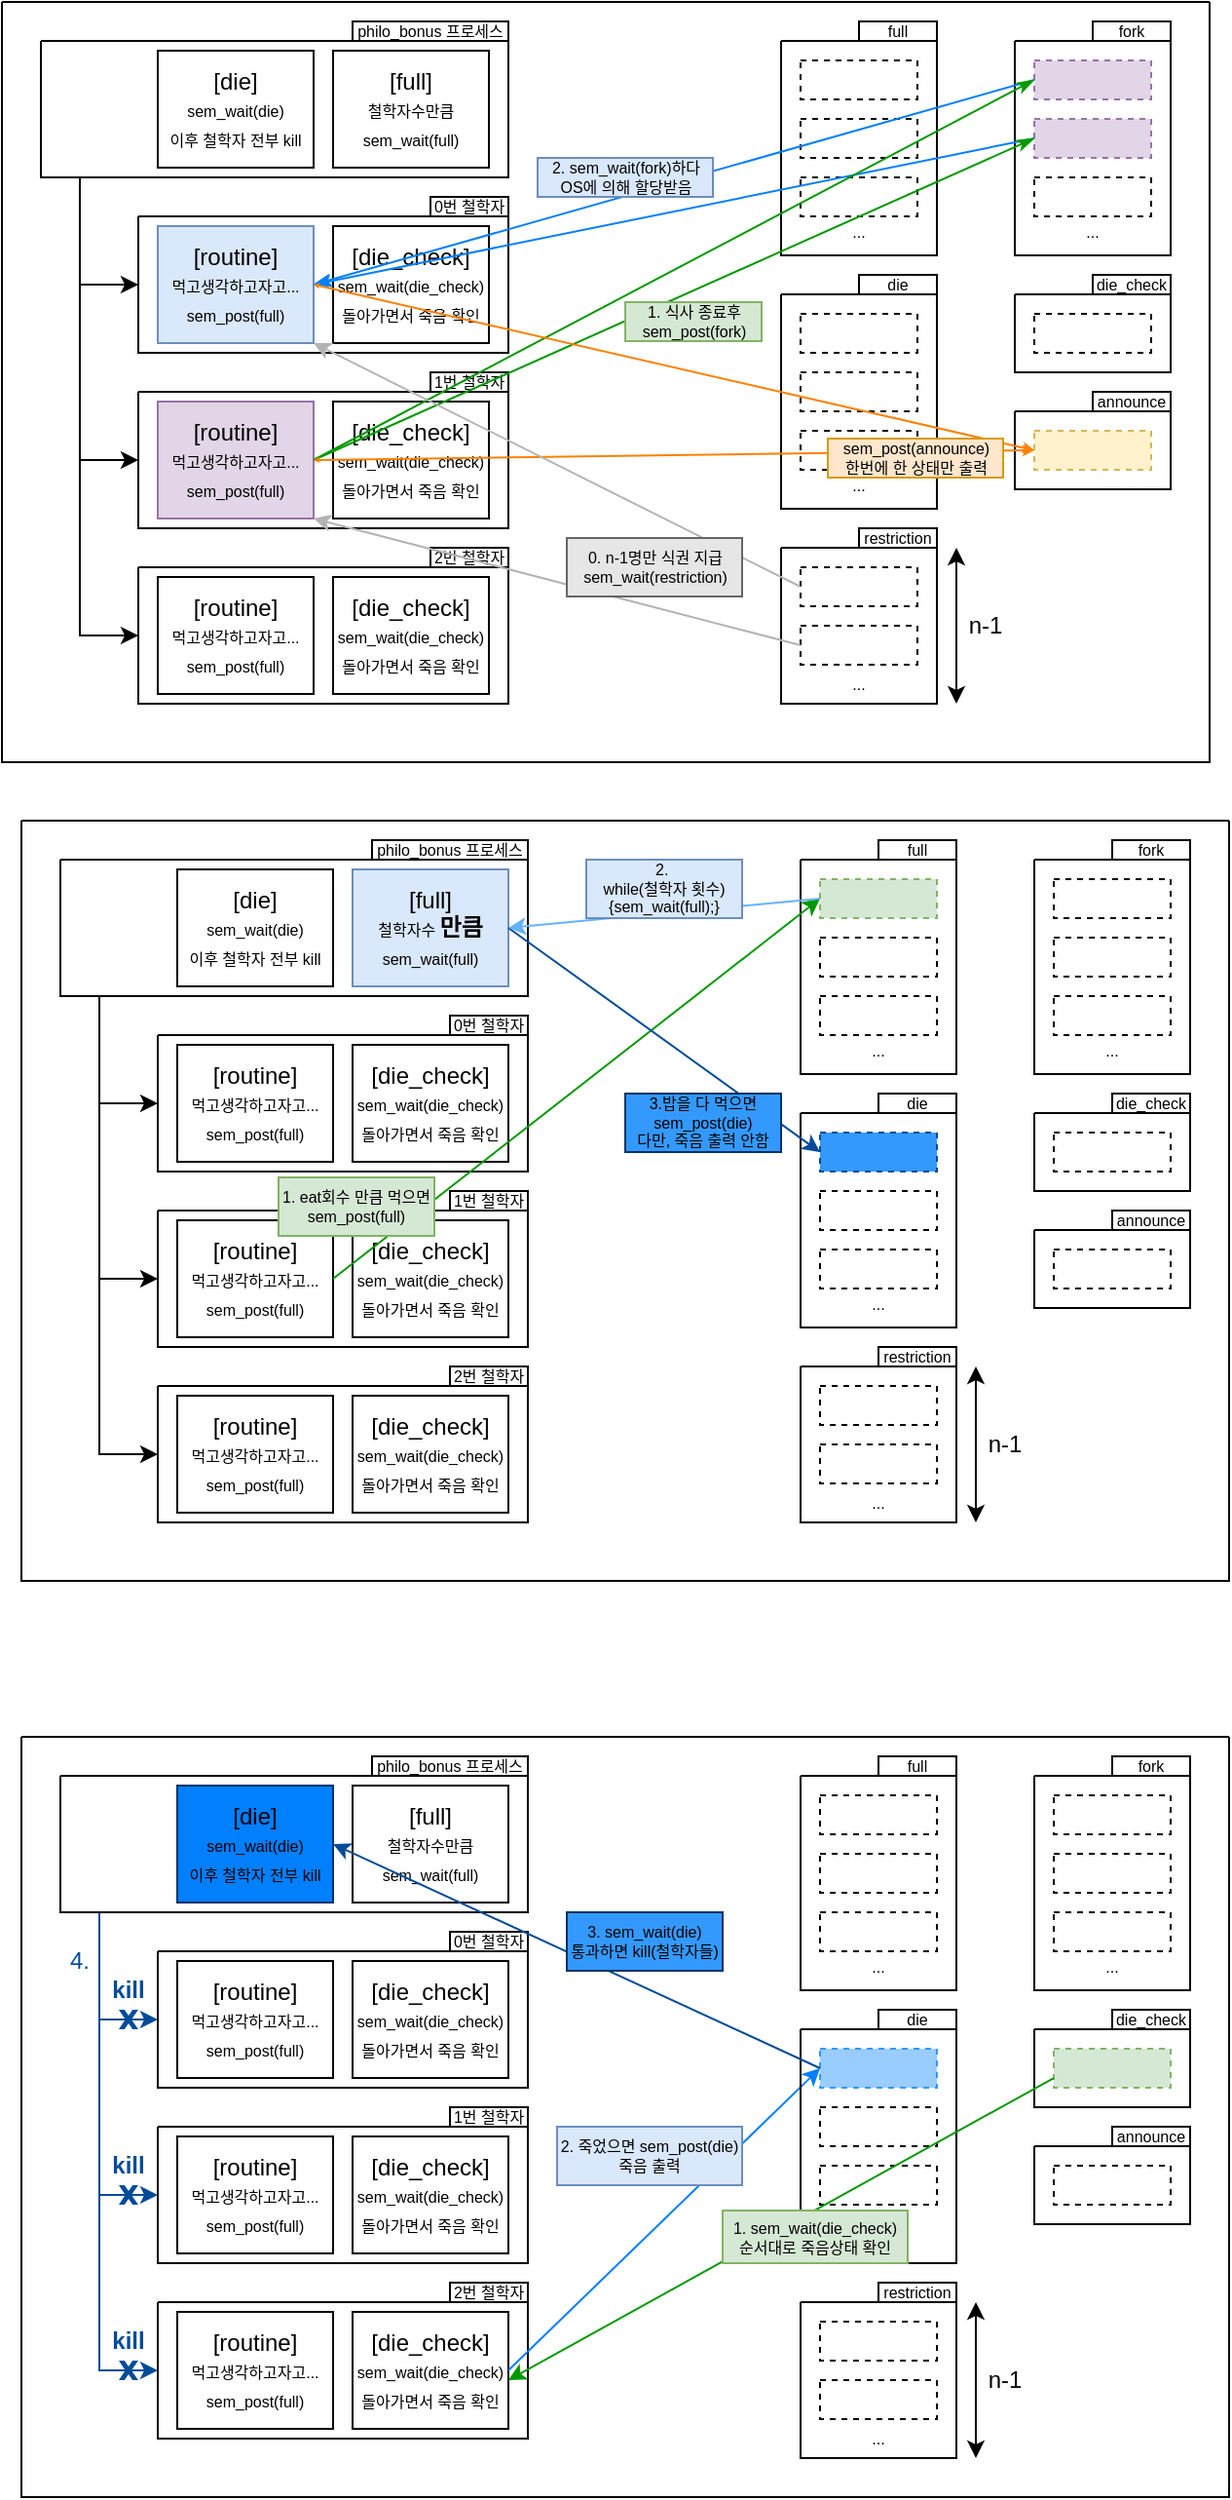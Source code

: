 <mxfile version="16.6.4" type="device"><diagram id="6-Hkx3pCR7yT2pOqqftb" name="Page-1"><mxGraphModel dx="786" dy="453" grid="1" gridSize="10" guides="1" tooltips="1" connect="1" arrows="1" fold="1" page="1" pageScale="1" pageWidth="827" pageHeight="1169" math="0" shadow="0"><root><mxCell id="0"/><mxCell id="1" parent="0"/><mxCell id="7QMWS_Pp07MO6kJ7qONx-1" value="" style="swimlane;startSize=0;" parent="1" vertex="1"><mxGeometry width="620" height="390" as="geometry"><mxRectangle x="10" y="20" width="50" height="40" as="alternateBounds"/></mxGeometry></mxCell><mxCell id="7QMWS_Pp07MO6kJ7qONx-10" style="edgeStyle=orthogonalEdgeStyle;rounded=0;orthogonalLoop=1;jettySize=auto;html=1;exitX=0;exitY=1;exitDx=0;exitDy=0;entryX=0;entryY=0.5;entryDx=0;entryDy=0;" parent="7QMWS_Pp07MO6kJ7qONx-1" source="7QMWS_Pp07MO6kJ7qONx-3" target="7QMWS_Pp07MO6kJ7qONx-5" edge="1"><mxGeometry relative="1" as="geometry"><Array as="points"><mxPoint x="40" y="90"/><mxPoint x="40" y="145"/></Array></mxGeometry></mxCell><mxCell id="7QMWS_Pp07MO6kJ7qONx-15" style="edgeStyle=orthogonalEdgeStyle;rounded=0;orthogonalLoop=1;jettySize=auto;html=1;exitX=0;exitY=1;exitDx=0;exitDy=0;entryX=0;entryY=0.5;entryDx=0;entryDy=0;" parent="7QMWS_Pp07MO6kJ7qONx-1" source="7QMWS_Pp07MO6kJ7qONx-3" target="7QMWS_Pp07MO6kJ7qONx-6" edge="1"><mxGeometry relative="1" as="geometry"><Array as="points"><mxPoint x="40" y="90"/><mxPoint x="40" y="235"/></Array></mxGeometry></mxCell><mxCell id="7QMWS_Pp07MO6kJ7qONx-17" style="edgeStyle=orthogonalEdgeStyle;rounded=0;orthogonalLoop=1;jettySize=auto;html=1;exitX=0;exitY=1;exitDx=0;exitDy=0;entryX=0;entryY=0.5;entryDx=0;entryDy=0;" parent="7QMWS_Pp07MO6kJ7qONx-1" source="7QMWS_Pp07MO6kJ7qONx-3" target="7QMWS_Pp07MO6kJ7qONx-7" edge="1"><mxGeometry relative="1" as="geometry"><Array as="points"><mxPoint x="40" y="90"/><mxPoint x="40" y="325"/></Array></mxGeometry></mxCell><mxCell id="7QMWS_Pp07MO6kJ7qONx-3" value="" style="swimlane;startSize=0;" parent="7QMWS_Pp07MO6kJ7qONx-1" vertex="1"><mxGeometry x="20" y="20" width="240" height="70" as="geometry"/></mxCell><mxCell id="7QMWS_Pp07MO6kJ7qONx-19" value="[die]&lt;br&gt;&lt;font style=&quot;font-size: 8px&quot;&gt;sem_wait(die)&lt;br&gt;이후 철학자 전부 kill&lt;/font&gt;" style="rounded=0;whiteSpace=wrap;html=1;" parent="7QMWS_Pp07MO6kJ7qONx-3" vertex="1"><mxGeometry x="60" y="5" width="80" height="60" as="geometry"/></mxCell><mxCell id="7QMWS_Pp07MO6kJ7qONx-42" value="[full]&lt;br&gt;&lt;font style=&quot;font-size: 8px&quot;&gt;철학자수만큼 &lt;br&gt;sem_wait(full)&lt;/font&gt;" style="rounded=0;whiteSpace=wrap;html=1;" parent="7QMWS_Pp07MO6kJ7qONx-3" vertex="1"><mxGeometry x="150" y="5" width="80" height="60" as="geometry"/></mxCell><mxCell id="7QMWS_Pp07MO6kJ7qONx-5" value="" style="swimlane;startSize=0;" parent="7QMWS_Pp07MO6kJ7qONx-1" vertex="1"><mxGeometry x="70" y="110" width="190" height="70" as="geometry"/></mxCell><mxCell id="7QMWS_Pp07MO6kJ7qONx-43" value="[routine]&lt;br&gt;&lt;font style=&quot;font-size: 8px&quot;&gt;먹고생각하고자고...&lt;br&gt;&lt;/font&gt;&lt;font style=&quot;font-size: 8px&quot;&gt;sem_post(full)&lt;/font&gt;" style="rounded=0;whiteSpace=wrap;html=1;fillColor=#dae8fc;strokeColor=#6c8ebf;" parent="7QMWS_Pp07MO6kJ7qONx-5" vertex="1"><mxGeometry x="10" y="5" width="80" height="60" as="geometry"/></mxCell><mxCell id="7QMWS_Pp07MO6kJ7qONx-44" value="[die_check]&lt;br&gt;&lt;span style=&quot;font-size: 8px&quot;&gt;sem_wait(die_check)&lt;br&gt;돌아가면서 죽음 확인&lt;/span&gt;" style="rounded=0;whiteSpace=wrap;html=1;" parent="7QMWS_Pp07MO6kJ7qONx-5" vertex="1"><mxGeometry x="100" y="5" width="80" height="60" as="geometry"/></mxCell><mxCell id="7QMWS_Pp07MO6kJ7qONx-6" value="" style="swimlane;startSize=0;" parent="7QMWS_Pp07MO6kJ7qONx-1" vertex="1"><mxGeometry x="70" y="200" width="190" height="70" as="geometry"/></mxCell><mxCell id="7QMWS_Pp07MO6kJ7qONx-45" value="[routine]&lt;br&gt;&lt;font style=&quot;font-size: 8px&quot;&gt;먹고생각하고자고...&lt;br&gt;&lt;/font&gt;&lt;font style=&quot;font-size: 8px&quot;&gt;sem_post(full)&lt;/font&gt;" style="rounded=0;whiteSpace=wrap;html=1;fillColor=#e1d5e7;strokeColor=#9673a6;" parent="7QMWS_Pp07MO6kJ7qONx-6" vertex="1"><mxGeometry x="10" y="5" width="80" height="60" as="geometry"/></mxCell><mxCell id="7QMWS_Pp07MO6kJ7qONx-46" value="[die_check]&lt;br&gt;&lt;span style=&quot;font-size: 8px&quot;&gt;sem_wait(die_check)&lt;br&gt;돌아가면서 죽음 확인&lt;/span&gt;" style="rounded=0;whiteSpace=wrap;html=1;" parent="7QMWS_Pp07MO6kJ7qONx-6" vertex="1"><mxGeometry x="100" y="5" width="80" height="60" as="geometry"/></mxCell><mxCell id="7QMWS_Pp07MO6kJ7qONx-7" value="" style="swimlane;startSize=0;" parent="7QMWS_Pp07MO6kJ7qONx-1" vertex="1"><mxGeometry x="70" y="290" width="190" height="70" as="geometry"><mxRectangle x="70" y="290" width="50" height="40" as="alternateBounds"/></mxGeometry></mxCell><mxCell id="7QMWS_Pp07MO6kJ7qONx-47" value="[routine]&lt;br&gt;&lt;font style=&quot;font-size: 8px&quot;&gt;먹고생각하고자고...&lt;br&gt;&lt;/font&gt;&lt;font style=&quot;font-size: 8px&quot;&gt;sem_post(full)&lt;/font&gt;" style="rounded=0;whiteSpace=wrap;html=1;" parent="7QMWS_Pp07MO6kJ7qONx-7" vertex="1"><mxGeometry x="10" y="5" width="80" height="60" as="geometry"/></mxCell><mxCell id="7QMWS_Pp07MO6kJ7qONx-48" value="[die_check]&lt;br&gt;&lt;span style=&quot;font-size: 8px&quot;&gt;sem_wait(die_check)&lt;br&gt;돌아가면서 죽음 확인&lt;/span&gt;" style="rounded=0;whiteSpace=wrap;html=1;" parent="7QMWS_Pp07MO6kJ7qONx-7" vertex="1"><mxGeometry x="100" y="5" width="80" height="60" as="geometry"/></mxCell><mxCell id="7QMWS_Pp07MO6kJ7qONx-49" value="" style="swimlane;startSize=0;fontSize=8;" parent="7QMWS_Pp07MO6kJ7qONx-1" vertex="1"><mxGeometry x="400" y="20" width="80" height="110" as="geometry"/></mxCell><mxCell id="7QMWS_Pp07MO6kJ7qONx-50" value="" style="rounded=0;whiteSpace=wrap;html=1;fontSize=8;dashed=1;" parent="7QMWS_Pp07MO6kJ7qONx-49" vertex="1"><mxGeometry x="10" y="10" width="60" height="20" as="geometry"/></mxCell><mxCell id="7QMWS_Pp07MO6kJ7qONx-57" value="" style="rounded=0;whiteSpace=wrap;html=1;fontSize=8;dashed=1;" parent="7QMWS_Pp07MO6kJ7qONx-49" vertex="1"><mxGeometry x="10" y="40" width="60" height="20" as="geometry"/></mxCell><mxCell id="7QMWS_Pp07MO6kJ7qONx-58" value="&lt;span style=&quot;color: rgba(0 , 0 , 0 , 0) ; font-family: monospace ; font-size: 0px&quot;&gt;%3CmxGraphModel%3E%3Croot%3E%3CmxCell%20id%3D%220%22%2F%3E%3CmxCell%20id%3D%221%22%20parent%3D%220%22%2F%3E%3CmxCell%20id%3D%222%22%20value%3D%22%22%20style%3D%22swimlane%3BstartSize%3D0%3BfontSize%3D8%3B%22%20vertex%3D%221%22%20parent%3D%221%22%3E%3CmxGeometry%20x%3D%22410%22%20y%3D%2230%22%20width%3D%2280%22%20height%3D%22120%22%20as%3D%22geometry%22%2F%3E%3C%2FmxCell%3E%3CmxCell%20id%3D%223%22%20value%3D%22%22%20style%3D%22rounded%3D0%3BwhiteSpace%3Dwrap%3Bhtml%3D1%3BfontSize%3D8%3Bdashed%3D1%3B%22%20vertex%3D%221%22%20parent%3D%222%22%3E%3CmxGeometry%20x%3D%2210%22%20y%3D%2210%22%20width%3D%2260%22%20height%3D%2220%22%20as%3D%22geometry%22%2F%3E%3C%2FmxCell%3E%3CmxCell%20id%3D%224%22%20value%3D%22%22%20style%3D%22rounded%3D0%3BwhiteSpace%3Dwrap%3Bhtml%3D1%3BfontSize%3D8%3Bdashed%3D1%3B%22%20vertex%3D%221%22%20parent%3D%222%22%3E%3CmxGeometry%20x%3D%2210%22%20y%3D%2240%22%20width%3D%2260%22%20height%3D%2220%22%20as%3D%22geometry%22%2F%3E%3C%2FmxCell%3E%3CmxCell%20id%3D%225%22%20value%3D%22%22%20style%3D%22rounded%3D0%3BwhiteSpace%3Dwrap%3Bhtml%3D1%3BfontSize%3D8%3Bdashed%3D1%3B%22%20vertex%3D%221%22%20parent%3D%222%22%3E%3CmxGeometry%20x%3D%2210%22%20y%3D%2270%22%20width%3D%2260%22%20height%3D%2220%22%20as%3D%22geometry%22%2F%3E%3C%2FmxCell%3E%3C%2Froot%3E%3C%2FmxGraphModel%3E&lt;/span&gt;" style="rounded=0;whiteSpace=wrap;html=1;fontSize=8;dashed=1;" parent="7QMWS_Pp07MO6kJ7qONx-49" vertex="1"><mxGeometry x="10" y="70" width="60" height="20" as="geometry"/></mxCell><mxCell id="7QMWS_Pp07MO6kJ7qONx-84" value="..." style="text;html=1;strokeColor=none;fillColor=none;align=center;verticalAlign=middle;whiteSpace=wrap;rounded=0;fontSize=8;" parent="7QMWS_Pp07MO6kJ7qONx-49" vertex="1"><mxGeometry x="25" y="93" width="30" height="10" as="geometry"/></mxCell><mxCell id="7QMWS_Pp07MO6kJ7qONx-51" value="philo_bonus 프로세스" style="rounded=0;whiteSpace=wrap;html=1;fontSize=8;" parent="7QMWS_Pp07MO6kJ7qONx-1" vertex="1"><mxGeometry x="180" y="10" width="80" height="10" as="geometry"/></mxCell><mxCell id="7QMWS_Pp07MO6kJ7qONx-54" value="0번 철학자" style="rounded=0;whiteSpace=wrap;html=1;fontSize=8;" parent="7QMWS_Pp07MO6kJ7qONx-1" vertex="1"><mxGeometry x="220" y="100" width="40" height="10" as="geometry"/></mxCell><mxCell id="7QMWS_Pp07MO6kJ7qONx-55" value="1번 철학자" style="rounded=0;whiteSpace=wrap;html=1;fontSize=8;" parent="7QMWS_Pp07MO6kJ7qONx-1" vertex="1"><mxGeometry x="220" y="190" width="40" height="10" as="geometry"/></mxCell><mxCell id="7QMWS_Pp07MO6kJ7qONx-56" value="2번 철학자" style="rounded=0;whiteSpace=wrap;html=1;fontSize=8;" parent="7QMWS_Pp07MO6kJ7qONx-1" vertex="1"><mxGeometry x="220" y="280" width="40" height="10" as="geometry"/></mxCell><mxCell id="7QMWS_Pp07MO6kJ7qONx-85" value="" style="swimlane;startSize=0;fontSize=8;" parent="7QMWS_Pp07MO6kJ7qONx-1" vertex="1"><mxGeometry x="400" y="150" width="80" height="110" as="geometry"/></mxCell><mxCell id="7QMWS_Pp07MO6kJ7qONx-86" value="" style="rounded=0;whiteSpace=wrap;html=1;fontSize=8;dashed=1;" parent="7QMWS_Pp07MO6kJ7qONx-85" vertex="1"><mxGeometry x="10" y="10" width="60" height="20" as="geometry"/></mxCell><mxCell id="7QMWS_Pp07MO6kJ7qONx-87" value="" style="rounded=0;whiteSpace=wrap;html=1;fontSize=8;dashed=1;" parent="7QMWS_Pp07MO6kJ7qONx-85" vertex="1"><mxGeometry x="10" y="40" width="60" height="20" as="geometry"/></mxCell><mxCell id="7QMWS_Pp07MO6kJ7qONx-88" value="&lt;span style=&quot;color: rgba(0 , 0 , 0 , 0) ; font-family: monospace ; font-size: 0px&quot;&gt;%3CmxGraphModel%3E%3Croot%3E%3CmxCell%20id%3D%220%22%2F%3E%3CmxCell%20id%3D%221%22%20parent%3D%220%22%2F%3E%3CmxCell%20id%3D%222%22%20value%3D%22%22%20style%3D%22swimlane%3BstartSize%3D0%3BfontSize%3D8%3B%22%20vertex%3D%221%22%20parent%3D%221%22%3E%3CmxGeometry%20x%3D%22410%22%20y%3D%2230%22%20width%3D%2280%22%20height%3D%22120%22%20as%3D%22geometry%22%2F%3E%3C%2FmxCell%3E%3CmxCell%20id%3D%223%22%20value%3D%22%22%20style%3D%22rounded%3D0%3BwhiteSpace%3Dwrap%3Bhtml%3D1%3BfontSize%3D8%3Bdashed%3D1%3B%22%20vertex%3D%221%22%20parent%3D%222%22%3E%3CmxGeometry%20x%3D%2210%22%20y%3D%2210%22%20width%3D%2260%22%20height%3D%2220%22%20as%3D%22geometry%22%2F%3E%3C%2FmxCell%3E%3CmxCell%20id%3D%224%22%20value%3D%22%22%20style%3D%22rounded%3D0%3BwhiteSpace%3Dwrap%3Bhtml%3D1%3BfontSize%3D8%3Bdashed%3D1%3B%22%20vertex%3D%221%22%20parent%3D%222%22%3E%3CmxGeometry%20x%3D%2210%22%20y%3D%2240%22%20width%3D%2260%22%20height%3D%2220%22%20as%3D%22geometry%22%2F%3E%3C%2FmxCell%3E%3CmxCell%20id%3D%225%22%20value%3D%22%22%20style%3D%22rounded%3D0%3BwhiteSpace%3Dwrap%3Bhtml%3D1%3BfontSize%3D8%3Bdashed%3D1%3B%22%20vertex%3D%221%22%20parent%3D%222%22%3E%3CmxGeometry%20x%3D%2210%22%20y%3D%2270%22%20width%3D%2260%22%20height%3D%2220%22%20as%3D%22geometry%22%2F%3E%3C%2FmxCell%3E%3C%2Froot%3E%3C%2FmxGraphModel%3E&lt;/span&gt;" style="rounded=0;whiteSpace=wrap;html=1;fontSize=8;dashed=1;" parent="7QMWS_Pp07MO6kJ7qONx-85" vertex="1"><mxGeometry x="10" y="70" width="60" height="20" as="geometry"/></mxCell><mxCell id="7QMWS_Pp07MO6kJ7qONx-89" value="..." style="text;html=1;strokeColor=none;fillColor=none;align=center;verticalAlign=middle;whiteSpace=wrap;rounded=0;fontSize=8;" parent="7QMWS_Pp07MO6kJ7qONx-85" vertex="1"><mxGeometry x="25" y="93" width="30" height="10" as="geometry"/></mxCell><mxCell id="7QMWS_Pp07MO6kJ7qONx-90" value="full" style="rounded=0;whiteSpace=wrap;html=1;fontSize=8;" parent="7QMWS_Pp07MO6kJ7qONx-1" vertex="1"><mxGeometry x="440" y="10" width="40" height="10" as="geometry"/></mxCell><mxCell id="7QMWS_Pp07MO6kJ7qONx-91" value="die" style="rounded=0;whiteSpace=wrap;html=1;fontSize=8;" parent="7QMWS_Pp07MO6kJ7qONx-1" vertex="1"><mxGeometry x="440" y="140" width="40" height="10" as="geometry"/></mxCell><mxCell id="7QMWS_Pp07MO6kJ7qONx-98" value="" style="swimlane;startSize=0;fontSize=8;" parent="7QMWS_Pp07MO6kJ7qONx-1" vertex="1"><mxGeometry x="520" y="20" width="80" height="110" as="geometry"/></mxCell><mxCell id="7QMWS_Pp07MO6kJ7qONx-99" value="" style="rounded=0;whiteSpace=wrap;html=1;fontSize=8;dashed=1;fillColor=#e1d5e7;strokeColor=#9673a6;" parent="7QMWS_Pp07MO6kJ7qONx-98" vertex="1"><mxGeometry x="10" y="10" width="60" height="20" as="geometry"/></mxCell><mxCell id="7QMWS_Pp07MO6kJ7qONx-100" value="" style="rounded=0;whiteSpace=wrap;html=1;fontSize=8;dashed=1;fillColor=#e1d5e7;strokeColor=#9673a6;" parent="7QMWS_Pp07MO6kJ7qONx-98" vertex="1"><mxGeometry x="10" y="40" width="60" height="20" as="geometry"/></mxCell><mxCell id="7QMWS_Pp07MO6kJ7qONx-101" value="&lt;span style=&quot;color: rgba(0 , 0 , 0 , 0) ; font-family: monospace ; font-size: 0px&quot;&gt;%3CmxGraphModel%3E%3Croot%3E%3CmxCell%20id%3D%220%22%2F%3E%3CmxCell%20id%3D%221%22%20parent%3D%220%22%2F%3E%3CmxCell%20id%3D%222%22%20value%3D%22%22%20style%3D%22swimlane%3BstartSize%3D0%3BfontSize%3D8%3B%22%20vertex%3D%221%22%20parent%3D%221%22%3E%3CmxGeometry%20x%3D%22410%22%20y%3D%2230%22%20width%3D%2280%22%20height%3D%22120%22%20as%3D%22geometry%22%2F%3E%3C%2FmxCell%3E%3CmxCell%20id%3D%223%22%20value%3D%22%22%20style%3D%22rounded%3D0%3BwhiteSpace%3Dwrap%3Bhtml%3D1%3BfontSize%3D8%3Bdashed%3D1%3B%22%20vertex%3D%221%22%20parent%3D%222%22%3E%3CmxGeometry%20x%3D%2210%22%20y%3D%2210%22%20width%3D%2260%22%20height%3D%2220%22%20as%3D%22geometry%22%2F%3E%3C%2FmxCell%3E%3CmxCell%20id%3D%224%22%20value%3D%22%22%20style%3D%22rounded%3D0%3BwhiteSpace%3Dwrap%3Bhtml%3D1%3BfontSize%3D8%3Bdashed%3D1%3B%22%20vertex%3D%221%22%20parent%3D%222%22%3E%3CmxGeometry%20x%3D%2210%22%20y%3D%2240%22%20width%3D%2260%22%20height%3D%2220%22%20as%3D%22geometry%22%2F%3E%3C%2FmxCell%3E%3CmxCell%20id%3D%225%22%20value%3D%22%22%20style%3D%22rounded%3D0%3BwhiteSpace%3Dwrap%3Bhtml%3D1%3BfontSize%3D8%3Bdashed%3D1%3B%22%20vertex%3D%221%22%20parent%3D%222%22%3E%3CmxGeometry%20x%3D%2210%22%20y%3D%2270%22%20width%3D%2260%22%20height%3D%2220%22%20as%3D%22geometry%22%2F%3E%3C%2FmxCell%3E%3C%2Froot%3E%3C%2FmxGraphModel%3E&lt;/span&gt;" style="rounded=0;whiteSpace=wrap;html=1;fontSize=8;dashed=1;" parent="7QMWS_Pp07MO6kJ7qONx-98" vertex="1"><mxGeometry x="10" y="70" width="60" height="20" as="geometry"/></mxCell><mxCell id="7QMWS_Pp07MO6kJ7qONx-102" value="..." style="text;html=1;strokeColor=none;fillColor=none;align=center;verticalAlign=middle;whiteSpace=wrap;rounded=0;fontSize=8;" parent="7QMWS_Pp07MO6kJ7qONx-98" vertex="1"><mxGeometry x="25" y="93" width="30" height="10" as="geometry"/></mxCell><mxCell id="7QMWS_Pp07MO6kJ7qONx-141" value="fork" style="rounded=0;whiteSpace=wrap;html=1;fontSize=8;" parent="7QMWS_Pp07MO6kJ7qONx-1" vertex="1"><mxGeometry x="560" y="10" width="40" height="10" as="geometry"/></mxCell><mxCell id="7QMWS_Pp07MO6kJ7qONx-142" value="" style="swimlane;startSize=0;fontSize=8;" parent="7QMWS_Pp07MO6kJ7qONx-1" vertex="1"><mxGeometry x="520" y="150" width="80" height="40" as="geometry"/></mxCell><mxCell id="7QMWS_Pp07MO6kJ7qONx-143" value="" style="rounded=0;whiteSpace=wrap;html=1;fontSize=8;dashed=1;" parent="7QMWS_Pp07MO6kJ7qONx-142" vertex="1"><mxGeometry x="10" y="10" width="60" height="20" as="geometry"/></mxCell><mxCell id="7QMWS_Pp07MO6kJ7qONx-147" value="" style="swimlane;startSize=0;fontSize=8;" parent="7QMWS_Pp07MO6kJ7qONx-1" vertex="1"><mxGeometry x="520" y="210" width="80" height="40" as="geometry"/></mxCell><mxCell id="7QMWS_Pp07MO6kJ7qONx-148" value="" style="rounded=0;whiteSpace=wrap;html=1;fontSize=8;dashed=1;fillColor=#fff2cc;strokeColor=#d6b656;" parent="7QMWS_Pp07MO6kJ7qONx-147" vertex="1"><mxGeometry x="10" y="10" width="60" height="20" as="geometry"/></mxCell><mxCell id="7QMWS_Pp07MO6kJ7qONx-150" value="die_check" style="rounded=0;whiteSpace=wrap;html=1;fontSize=8;" parent="7QMWS_Pp07MO6kJ7qONx-1" vertex="1"><mxGeometry x="560" y="140" width="40" height="10" as="geometry"/></mxCell><mxCell id="7QMWS_Pp07MO6kJ7qONx-151" value="announce" style="rounded=0;whiteSpace=wrap;html=1;fontSize=8;" parent="7QMWS_Pp07MO6kJ7qONx-1" vertex="1"><mxGeometry x="560" y="200" width="40" height="10" as="geometry"/></mxCell><mxCell id="7QMWS_Pp07MO6kJ7qONx-197" value="" style="endArrow=classicThin;html=1;rounded=0;fontSize=8;exitX=0;exitY=0.5;exitDx=0;exitDy=0;entryX=1;entryY=0.5;entryDx=0;entryDy=0;endFill=1;strokeColor=#007FFF;" parent="7QMWS_Pp07MO6kJ7qONx-1" source="7QMWS_Pp07MO6kJ7qONx-99" target="7QMWS_Pp07MO6kJ7qONx-43" edge="1"><mxGeometry width="50" height="50" relative="1" as="geometry"><mxPoint x="360" y="180" as="sourcePoint"/><mxPoint x="410" y="130" as="targetPoint"/></mxGeometry></mxCell><mxCell id="7QMWS_Pp07MO6kJ7qONx-198" value="" style="endArrow=classicThin;html=1;rounded=0;fontSize=8;exitX=0;exitY=0.5;exitDx=0;exitDy=0;entryX=1;entryY=0.5;entryDx=0;entryDy=0;endFill=1;strokeColor=#007FFF;" parent="7QMWS_Pp07MO6kJ7qONx-1" source="7QMWS_Pp07MO6kJ7qONx-100" target="7QMWS_Pp07MO6kJ7qONx-43" edge="1"><mxGeometry width="50" height="50" relative="1" as="geometry"><mxPoint x="540" y="50" as="sourcePoint"/><mxPoint x="170" y="155" as="targetPoint"/></mxGeometry></mxCell><mxCell id="7QMWS_Pp07MO6kJ7qONx-200" value="" style="endArrow=classicThin;html=1;rounded=0;fontSize=8;exitX=1;exitY=0.5;exitDx=0;exitDy=0;entryX=0;entryY=0.5;entryDx=0;entryDy=0;endFill=1;strokeColor=#009900;" parent="7QMWS_Pp07MO6kJ7qONx-1" source="7QMWS_Pp07MO6kJ7qONx-45" target="7QMWS_Pp07MO6kJ7qONx-100" edge="1"><mxGeometry width="50" height="50" relative="1" as="geometry"><mxPoint x="540" y="80" as="sourcePoint"/><mxPoint x="170" y="155" as="targetPoint"/></mxGeometry></mxCell><mxCell id="7QMWS_Pp07MO6kJ7qONx-202" value="" style="endArrow=classicThin;html=1;rounded=0;fontSize=8;exitX=1;exitY=0.5;exitDx=0;exitDy=0;entryX=0;entryY=0.5;entryDx=0;entryDy=0;endFill=1;strokeColor=#009900;" parent="7QMWS_Pp07MO6kJ7qONx-1" source="7QMWS_Pp07MO6kJ7qONx-45" target="7QMWS_Pp07MO6kJ7qONx-99" edge="1"><mxGeometry width="50" height="50" relative="1" as="geometry"><mxPoint x="170" y="245" as="sourcePoint"/><mxPoint x="540" y="80" as="targetPoint"/></mxGeometry></mxCell><mxCell id="7QMWS_Pp07MO6kJ7qONx-204" value="2. sem_wait(fork)하다&lt;br&gt;OS에 의해 할당받음" style="text;html=1;align=center;verticalAlign=middle;resizable=0;points=[];autosize=1;strokeColor=#6c8ebf;fillColor=#dae8fc;fontSize=8;" parent="7QMWS_Pp07MO6kJ7qONx-1" vertex="1"><mxGeometry x="275" y="80" width="90" height="20" as="geometry"/></mxCell><mxCell id="7QMWS_Pp07MO6kJ7qONx-384" value="" style="endArrow=classic;startArrow=classic;html=1;rounded=0;fontSize=12;fontColor=#004C99;startSize=0;endSize=3;strokeColor=#FF8000;jumpSize=5;entryX=0;entryY=0.5;entryDx=0;entryDy=0;exitX=1;exitY=0.5;exitDx=0;exitDy=0;endFill=1;startFill=1;" parent="7QMWS_Pp07MO6kJ7qONx-1" source="7QMWS_Pp07MO6kJ7qONx-45" target="7QMWS_Pp07MO6kJ7qONx-148" edge="1"><mxGeometry width="50" height="50" relative="1" as="geometry"><mxPoint x="400" y="160" as="sourcePoint"/><mxPoint x="450" y="110" as="targetPoint"/></mxGeometry></mxCell><mxCell id="7QMWS_Pp07MO6kJ7qONx-385" value="" style="endArrow=classic;startArrow=classic;html=1;rounded=0;fontSize=12;fontColor=#004C99;startSize=0;endSize=3;strokeColor=#FF8000;jumpSize=5;entryX=0;entryY=0.5;entryDx=0;entryDy=0;exitX=1;exitY=0.5;exitDx=0;exitDy=0;" parent="7QMWS_Pp07MO6kJ7qONx-1" source="7QMWS_Pp07MO6kJ7qONx-43" target="7QMWS_Pp07MO6kJ7qONx-148" edge="1"><mxGeometry width="50" height="50" relative="1" as="geometry"><mxPoint x="170" y="245" as="sourcePoint"/><mxPoint x="540" y="240" as="targetPoint"/></mxGeometry></mxCell><mxCell id="7QMWS_Pp07MO6kJ7qONx-203" value="1. 식사 종료후&lt;br&gt;sem_post(fork)" style="text;html=1;align=center;verticalAlign=middle;resizable=0;points=[];autosize=1;strokeColor=#82b366;fillColor=#d5e8d4;fontSize=8;" parent="7QMWS_Pp07MO6kJ7qONx-1" vertex="1"><mxGeometry x="320" y="154" width="70" height="20" as="geometry"/></mxCell><mxCell id="7QMWS_Pp07MO6kJ7qONx-386" value="sem_post(announce)&lt;br&gt;한번에 한 상태만 출력" style="text;html=1;align=center;verticalAlign=middle;resizable=0;points=[];autosize=1;strokeColor=#d79b00;fillColor=#ffe6cc;fontSize=8;" parent="7QMWS_Pp07MO6kJ7qONx-1" vertex="1"><mxGeometry x="424" y="224" width="90" height="20" as="geometry"/></mxCell><mxCell id="wcXPTnMBRLLtx6xqI12l-7" value="" style="swimlane;startSize=0;fontSize=8;" vertex="1" parent="7QMWS_Pp07MO6kJ7qONx-1"><mxGeometry x="400" y="280" width="80" height="80" as="geometry"/></mxCell><mxCell id="wcXPTnMBRLLtx6xqI12l-8" value="" style="rounded=0;whiteSpace=wrap;html=1;fontSize=8;dashed=1;" vertex="1" parent="wcXPTnMBRLLtx6xqI12l-7"><mxGeometry x="10" y="10" width="60" height="20" as="geometry"/></mxCell><mxCell id="wcXPTnMBRLLtx6xqI12l-9" value="" style="rounded=0;whiteSpace=wrap;html=1;fontSize=8;dashed=1;" vertex="1" parent="wcXPTnMBRLLtx6xqI12l-7"><mxGeometry x="10" y="40" width="60" height="20" as="geometry"/></mxCell><mxCell id="wcXPTnMBRLLtx6xqI12l-11" value="..." style="text;html=1;strokeColor=none;fillColor=none;align=center;verticalAlign=middle;whiteSpace=wrap;rounded=0;fontSize=8;" vertex="1" parent="wcXPTnMBRLLtx6xqI12l-7"><mxGeometry x="25" y="65" width="30" height="10" as="geometry"/></mxCell><mxCell id="wcXPTnMBRLLtx6xqI12l-12" value="restriction" style="rounded=0;whiteSpace=wrap;html=1;fontSize=8;" vertex="1" parent="7QMWS_Pp07MO6kJ7qONx-1"><mxGeometry x="440" y="270" width="40" height="10" as="geometry"/></mxCell><mxCell id="wcXPTnMBRLLtx6xqI12l-13" value="" style="endArrow=classic;startArrow=classic;html=1;rounded=0;" edge="1" parent="7QMWS_Pp07MO6kJ7qONx-1"><mxGeometry width="50" height="50" relative="1" as="geometry"><mxPoint x="490" y="360" as="sourcePoint"/><mxPoint x="490" y="280" as="targetPoint"/></mxGeometry></mxCell><mxCell id="wcXPTnMBRLLtx6xqI12l-14" value="n-1" style="text;html=1;strokeColor=none;fillColor=none;align=center;verticalAlign=middle;whiteSpace=wrap;rounded=0;" vertex="1" parent="7QMWS_Pp07MO6kJ7qONx-1"><mxGeometry x="490" y="312.5" width="30" height="15" as="geometry"/></mxCell><mxCell id="wcXPTnMBRLLtx6xqI12l-49" value="" style="endArrow=classic;html=1;rounded=0;entryX=1;entryY=1;entryDx=0;entryDy=0;exitX=0;exitY=0.5;exitDx=0;exitDy=0;strokeColor=#B3B3B3;" edge="1" parent="7QMWS_Pp07MO6kJ7qONx-1" source="wcXPTnMBRLLtx6xqI12l-8" target="7QMWS_Pp07MO6kJ7qONx-43"><mxGeometry width="50" height="50" relative="1" as="geometry"><mxPoint x="380" y="240" as="sourcePoint"/><mxPoint x="430" y="190" as="targetPoint"/></mxGeometry></mxCell><mxCell id="wcXPTnMBRLLtx6xqI12l-50" value="" style="endArrow=classic;html=1;rounded=0;entryX=1;entryY=1;entryDx=0;entryDy=0;exitX=0;exitY=0.5;exitDx=0;exitDy=0;strokeColor=#B3B3B3;" edge="1" parent="7QMWS_Pp07MO6kJ7qONx-1" source="wcXPTnMBRLLtx6xqI12l-9" target="7QMWS_Pp07MO6kJ7qONx-45"><mxGeometry width="50" height="50" relative="1" as="geometry"><mxPoint x="420" y="310" as="sourcePoint"/><mxPoint x="170" y="185" as="targetPoint"/></mxGeometry></mxCell><mxCell id="wcXPTnMBRLLtx6xqI12l-51" value="0. n-1명만 식권 지급&lt;br&gt;sem_wait(restriction)" style="text;html=1;align=center;verticalAlign=middle;resizable=0;points=[];autosize=1;strokeColor=#666666;fillColor=#E6E6E6;fontSize=8;" vertex="1" parent="7QMWS_Pp07MO6kJ7qONx-1"><mxGeometry x="290" y="275" width="90" height="30" as="geometry"/></mxCell><mxCell id="7QMWS_Pp07MO6kJ7qONx-153" value="" style="swimlane;startSize=0;" parent="1" vertex="1"><mxGeometry x="10" y="890" width="620" height="390" as="geometry"><mxRectangle x="10" y="20" width="50" height="40" as="alternateBounds"/></mxGeometry></mxCell><mxCell id="7QMWS_Pp07MO6kJ7qONx-154" style="edgeStyle=orthogonalEdgeStyle;rounded=0;orthogonalLoop=1;jettySize=auto;html=1;exitX=0;exitY=1;exitDx=0;exitDy=0;entryX=0;entryY=0.5;entryDx=0;entryDy=0;strokeColor=#004C99;" parent="7QMWS_Pp07MO6kJ7qONx-153" source="7QMWS_Pp07MO6kJ7qONx-157" target="7QMWS_Pp07MO6kJ7qONx-160" edge="1"><mxGeometry relative="1" as="geometry"><Array as="points"><mxPoint x="40" y="90"/><mxPoint x="40" y="145"/></Array></mxGeometry></mxCell><mxCell id="7QMWS_Pp07MO6kJ7qONx-155" style="edgeStyle=orthogonalEdgeStyle;rounded=0;orthogonalLoop=1;jettySize=auto;html=1;exitX=0;exitY=1;exitDx=0;exitDy=0;entryX=0;entryY=0.5;entryDx=0;entryDy=0;strokeColor=#004C99;" parent="7QMWS_Pp07MO6kJ7qONx-153" source="7QMWS_Pp07MO6kJ7qONx-157" target="7QMWS_Pp07MO6kJ7qONx-163" edge="1"><mxGeometry relative="1" as="geometry"><Array as="points"><mxPoint x="40" y="90"/><mxPoint x="40" y="235"/></Array></mxGeometry></mxCell><mxCell id="7QMWS_Pp07MO6kJ7qONx-156" style="edgeStyle=orthogonalEdgeStyle;rounded=0;orthogonalLoop=1;jettySize=auto;html=1;exitX=0;exitY=1;exitDx=0;exitDy=0;entryX=0;entryY=0.5;entryDx=0;entryDy=0;strokeColor=#004C99;" parent="7QMWS_Pp07MO6kJ7qONx-153" source="7QMWS_Pp07MO6kJ7qONx-157" target="7QMWS_Pp07MO6kJ7qONx-166" edge="1"><mxGeometry relative="1" as="geometry"><Array as="points"><mxPoint x="40" y="90"/><mxPoint x="40" y="325"/></Array></mxGeometry></mxCell><mxCell id="7QMWS_Pp07MO6kJ7qONx-157" value="" style="swimlane;startSize=0;" parent="7QMWS_Pp07MO6kJ7qONx-153" vertex="1"><mxGeometry x="20" y="20" width="240" height="70" as="geometry"/></mxCell><mxCell id="7QMWS_Pp07MO6kJ7qONx-158" value="[die]&lt;br&gt;&lt;font style=&quot;font-size: 8px&quot;&gt;sem_wait(die)&lt;br&gt;이후 철학자 전부 kill&lt;/font&gt;" style="rounded=0;whiteSpace=wrap;html=1;fillColor=#007FFF;strokeColor=#003366;" parent="7QMWS_Pp07MO6kJ7qONx-157" vertex="1"><mxGeometry x="60" y="5" width="80" height="60" as="geometry"/></mxCell><mxCell id="7QMWS_Pp07MO6kJ7qONx-312" value="[full]&lt;br&gt;&lt;font style=&quot;font-size: 8px&quot;&gt;철학자수만큼 &lt;br&gt;sem_wait(full)&lt;/font&gt;" style="rounded=0;whiteSpace=wrap;html=1;" parent="7QMWS_Pp07MO6kJ7qONx-157" vertex="1"><mxGeometry x="150" y="5" width="80" height="60" as="geometry"/></mxCell><mxCell id="7QMWS_Pp07MO6kJ7qONx-160" value="" style="swimlane;startSize=0;" parent="7QMWS_Pp07MO6kJ7qONx-153" vertex="1"><mxGeometry x="70" y="110" width="190" height="70" as="geometry"/></mxCell><mxCell id="7QMWS_Pp07MO6kJ7qONx-161" value="[routine]&lt;br&gt;&lt;font style=&quot;font-size: 8px&quot;&gt;먹고생각하고자고...&lt;br&gt;&lt;/font&gt;&lt;font style=&quot;font-size: 8px&quot;&gt;sem_post(full)&lt;/font&gt;" style="rounded=0;whiteSpace=wrap;html=1;" parent="7QMWS_Pp07MO6kJ7qONx-160" vertex="1"><mxGeometry x="10" y="5" width="80" height="60" as="geometry"/></mxCell><mxCell id="7QMWS_Pp07MO6kJ7qONx-162" value="[die_check]&lt;br&gt;&lt;span style=&quot;font-size: 8px&quot;&gt;sem_wait(die_check)&lt;br&gt;돌아가면서 죽음 확인&lt;/span&gt;" style="rounded=0;whiteSpace=wrap;html=1;" parent="7QMWS_Pp07MO6kJ7qONx-160" vertex="1"><mxGeometry x="100" y="5" width="80" height="60" as="geometry"/></mxCell><mxCell id="7QMWS_Pp07MO6kJ7qONx-163" value="" style="swimlane;startSize=0;" parent="7QMWS_Pp07MO6kJ7qONx-153" vertex="1"><mxGeometry x="70" y="200" width="190" height="70" as="geometry"/></mxCell><mxCell id="7QMWS_Pp07MO6kJ7qONx-164" value="[routine]&lt;br&gt;&lt;font style=&quot;font-size: 8px&quot;&gt;먹고생각하고자고...&lt;br&gt;&lt;/font&gt;&lt;font style=&quot;font-size: 8px&quot;&gt;sem_post(full)&lt;/font&gt;" style="rounded=0;whiteSpace=wrap;html=1;" parent="7QMWS_Pp07MO6kJ7qONx-163" vertex="1"><mxGeometry x="10" y="5" width="80" height="60" as="geometry"/></mxCell><mxCell id="7QMWS_Pp07MO6kJ7qONx-165" value="[die_check]&lt;br&gt;&lt;span style=&quot;font-size: 8px&quot;&gt;sem_wait(die_check)&lt;br&gt;돌아가면서 죽음 확인&lt;/span&gt;" style="rounded=0;whiteSpace=wrap;html=1;" parent="7QMWS_Pp07MO6kJ7qONx-163" vertex="1"><mxGeometry x="100" y="5" width="80" height="60" as="geometry"/></mxCell><mxCell id="7QMWS_Pp07MO6kJ7qONx-166" value="" style="swimlane;startSize=0;" parent="7QMWS_Pp07MO6kJ7qONx-153" vertex="1"><mxGeometry x="70" y="290" width="190" height="70" as="geometry"><mxRectangle x="70" y="290" width="50" height="40" as="alternateBounds"/></mxGeometry></mxCell><mxCell id="7QMWS_Pp07MO6kJ7qONx-167" value="[routine]&lt;br&gt;&lt;font style=&quot;font-size: 8px&quot;&gt;먹고생각하고자고...&lt;br&gt;&lt;/font&gt;&lt;font style=&quot;font-size: 8px&quot;&gt;sem_post(full)&lt;/font&gt;" style="rounded=0;whiteSpace=wrap;html=1;" parent="7QMWS_Pp07MO6kJ7qONx-166" vertex="1"><mxGeometry x="10" y="5" width="80" height="60" as="geometry"/></mxCell><mxCell id="7QMWS_Pp07MO6kJ7qONx-168" value="[die_check]&lt;br&gt;&lt;span style=&quot;font-size: 8px&quot;&gt;sem_wait(die_check)&lt;br&gt;돌아가면서 죽음 확인&lt;/span&gt;" style="rounded=0;whiteSpace=wrap;html=1;" parent="7QMWS_Pp07MO6kJ7qONx-166" vertex="1"><mxGeometry x="100" y="5" width="80" height="60" as="geometry"/></mxCell><mxCell id="7QMWS_Pp07MO6kJ7qONx-169" value="" style="swimlane;startSize=0;fontSize=8;" parent="7QMWS_Pp07MO6kJ7qONx-153" vertex="1"><mxGeometry x="400" y="20" width="80" height="110" as="geometry"/></mxCell><mxCell id="7QMWS_Pp07MO6kJ7qONx-171" value="" style="rounded=0;whiteSpace=wrap;html=1;fontSize=8;dashed=1;" parent="7QMWS_Pp07MO6kJ7qONx-169" vertex="1"><mxGeometry x="10" y="40" width="60" height="20" as="geometry"/></mxCell><mxCell id="7QMWS_Pp07MO6kJ7qONx-172" value="&lt;span style=&quot;color: rgba(0 , 0 , 0 , 0) ; font-family: monospace ; font-size: 0px&quot;&gt;%3CmxGraphModel%3E%3Croot%3E%3CmxCell%20id%3D%220%22%2F%3E%3CmxCell%20id%3D%221%22%20parent%3D%220%22%2F%3E%3CmxCell%20id%3D%222%22%20value%3D%22%22%20style%3D%22swimlane%3BstartSize%3D0%3BfontSize%3D8%3B%22%20vertex%3D%221%22%20parent%3D%221%22%3E%3CmxGeometry%20x%3D%22410%22%20y%3D%2230%22%20width%3D%2280%22%20height%3D%22120%22%20as%3D%22geometry%22%2F%3E%3C%2FmxCell%3E%3CmxCell%20id%3D%223%22%20value%3D%22%22%20style%3D%22rounded%3D0%3BwhiteSpace%3Dwrap%3Bhtml%3D1%3BfontSize%3D8%3Bdashed%3D1%3B%22%20vertex%3D%221%22%20parent%3D%222%22%3E%3CmxGeometry%20x%3D%2210%22%20y%3D%2210%22%20width%3D%2260%22%20height%3D%2220%22%20as%3D%22geometry%22%2F%3E%3C%2FmxCell%3E%3CmxCell%20id%3D%224%22%20value%3D%22%22%20style%3D%22rounded%3D0%3BwhiteSpace%3Dwrap%3Bhtml%3D1%3BfontSize%3D8%3Bdashed%3D1%3B%22%20vertex%3D%221%22%20parent%3D%222%22%3E%3CmxGeometry%20x%3D%2210%22%20y%3D%2240%22%20width%3D%2260%22%20height%3D%2220%22%20as%3D%22geometry%22%2F%3E%3C%2FmxCell%3E%3CmxCell%20id%3D%225%22%20value%3D%22%22%20style%3D%22rounded%3D0%3BwhiteSpace%3Dwrap%3Bhtml%3D1%3BfontSize%3D8%3Bdashed%3D1%3B%22%20vertex%3D%221%22%20parent%3D%222%22%3E%3CmxGeometry%20x%3D%2210%22%20y%3D%2270%22%20width%3D%2260%22%20height%3D%2220%22%20as%3D%22geometry%22%2F%3E%3C%2FmxCell%3E%3C%2Froot%3E%3C%2FmxGraphModel%3E&lt;/span&gt;" style="rounded=0;whiteSpace=wrap;html=1;fontSize=8;dashed=1;" parent="7QMWS_Pp07MO6kJ7qONx-169" vertex="1"><mxGeometry x="10" y="70" width="60" height="20" as="geometry"/></mxCell><mxCell id="7QMWS_Pp07MO6kJ7qONx-173" value="..." style="text;html=1;strokeColor=none;fillColor=none;align=center;verticalAlign=middle;whiteSpace=wrap;rounded=0;fontSize=8;" parent="7QMWS_Pp07MO6kJ7qONx-169" vertex="1"><mxGeometry x="25" y="93" width="30" height="10" as="geometry"/></mxCell><mxCell id="7QMWS_Pp07MO6kJ7qONx-314" value="" style="rounded=0;whiteSpace=wrap;html=1;fontSize=8;dashed=1;" parent="7QMWS_Pp07MO6kJ7qONx-169" vertex="1"><mxGeometry x="10" y="10" width="60" height="20" as="geometry"/></mxCell><mxCell id="7QMWS_Pp07MO6kJ7qONx-174" value="philo_bonus 프로세스" style="rounded=0;whiteSpace=wrap;html=1;fontSize=8;" parent="7QMWS_Pp07MO6kJ7qONx-153" vertex="1"><mxGeometry x="180" y="10" width="80" height="10" as="geometry"/></mxCell><mxCell id="7QMWS_Pp07MO6kJ7qONx-175" value="0번 철학자" style="rounded=0;whiteSpace=wrap;html=1;fontSize=8;" parent="7QMWS_Pp07MO6kJ7qONx-153" vertex="1"><mxGeometry x="220" y="100" width="40" height="10" as="geometry"/></mxCell><mxCell id="7QMWS_Pp07MO6kJ7qONx-176" value="1번 철학자" style="rounded=0;whiteSpace=wrap;html=1;fontSize=8;" parent="7QMWS_Pp07MO6kJ7qONx-153" vertex="1"><mxGeometry x="220" y="190" width="40" height="10" as="geometry"/></mxCell><mxCell id="7QMWS_Pp07MO6kJ7qONx-177" value="2번 철학자" style="rounded=0;whiteSpace=wrap;html=1;fontSize=8;" parent="7QMWS_Pp07MO6kJ7qONx-153" vertex="1"><mxGeometry x="220" y="280" width="40" height="10" as="geometry"/></mxCell><mxCell id="7QMWS_Pp07MO6kJ7qONx-183" value="full" style="rounded=0;whiteSpace=wrap;html=1;fontSize=8;" parent="7QMWS_Pp07MO6kJ7qONx-153" vertex="1"><mxGeometry x="440" y="10" width="40" height="10" as="geometry"/></mxCell><mxCell id="7QMWS_Pp07MO6kJ7qONx-184" value="die" style="rounded=0;whiteSpace=wrap;html=1;fontSize=8;" parent="7QMWS_Pp07MO6kJ7qONx-153" vertex="1"><mxGeometry x="440" y="140" width="40" height="10" as="geometry"/></mxCell><mxCell id="7QMWS_Pp07MO6kJ7qONx-185" value="" style="swimlane;startSize=0;fontSize=8;" parent="7QMWS_Pp07MO6kJ7qONx-153" vertex="1"><mxGeometry x="520" y="20" width="80" height="110" as="geometry"/></mxCell><mxCell id="7QMWS_Pp07MO6kJ7qONx-186" value="" style="rounded=0;whiteSpace=wrap;html=1;fontSize=8;dashed=1;" parent="7QMWS_Pp07MO6kJ7qONx-185" vertex="1"><mxGeometry x="10" y="10" width="60" height="20" as="geometry"/></mxCell><mxCell id="7QMWS_Pp07MO6kJ7qONx-187" value="" style="rounded=0;whiteSpace=wrap;html=1;fontSize=8;dashed=1;" parent="7QMWS_Pp07MO6kJ7qONx-185" vertex="1"><mxGeometry x="10" y="40" width="60" height="20" as="geometry"/></mxCell><mxCell id="7QMWS_Pp07MO6kJ7qONx-188" value="&lt;span style=&quot;color: rgba(0 , 0 , 0 , 0) ; font-family: monospace ; font-size: 0px&quot;&gt;%3CmxGraphModel%3E%3Croot%3E%3CmxCell%20id%3D%220%22%2F%3E%3CmxCell%20id%3D%221%22%20parent%3D%220%22%2F%3E%3CmxCell%20id%3D%222%22%20value%3D%22%22%20style%3D%22swimlane%3BstartSize%3D0%3BfontSize%3D8%3B%22%20vertex%3D%221%22%20parent%3D%221%22%3E%3CmxGeometry%20x%3D%22410%22%20y%3D%2230%22%20width%3D%2280%22%20height%3D%22120%22%20as%3D%22geometry%22%2F%3E%3C%2FmxCell%3E%3CmxCell%20id%3D%223%22%20value%3D%22%22%20style%3D%22rounded%3D0%3BwhiteSpace%3Dwrap%3Bhtml%3D1%3BfontSize%3D8%3Bdashed%3D1%3B%22%20vertex%3D%221%22%20parent%3D%222%22%3E%3CmxGeometry%20x%3D%2210%22%20y%3D%2210%22%20width%3D%2260%22%20height%3D%2220%22%20as%3D%22geometry%22%2F%3E%3C%2FmxCell%3E%3CmxCell%20id%3D%224%22%20value%3D%22%22%20style%3D%22rounded%3D0%3BwhiteSpace%3Dwrap%3Bhtml%3D1%3BfontSize%3D8%3Bdashed%3D1%3B%22%20vertex%3D%221%22%20parent%3D%222%22%3E%3CmxGeometry%20x%3D%2210%22%20y%3D%2240%22%20width%3D%2260%22%20height%3D%2220%22%20as%3D%22geometry%22%2F%3E%3C%2FmxCell%3E%3CmxCell%20id%3D%225%22%20value%3D%22%22%20style%3D%22rounded%3D0%3BwhiteSpace%3Dwrap%3Bhtml%3D1%3BfontSize%3D8%3Bdashed%3D1%3B%22%20vertex%3D%221%22%20parent%3D%222%22%3E%3CmxGeometry%20x%3D%2210%22%20y%3D%2270%22%20width%3D%2260%22%20height%3D%2220%22%20as%3D%22geometry%22%2F%3E%3C%2FmxCell%3E%3C%2Froot%3E%3C%2FmxGraphModel%3E&lt;/span&gt;" style="rounded=0;whiteSpace=wrap;html=1;fontSize=8;dashed=1;" parent="7QMWS_Pp07MO6kJ7qONx-185" vertex="1"><mxGeometry x="10" y="70" width="60" height="20" as="geometry"/></mxCell><mxCell id="7QMWS_Pp07MO6kJ7qONx-189" value="..." style="text;html=1;strokeColor=none;fillColor=none;align=center;verticalAlign=middle;whiteSpace=wrap;rounded=0;fontSize=8;" parent="7QMWS_Pp07MO6kJ7qONx-185" vertex="1"><mxGeometry x="25" y="93" width="30" height="10" as="geometry"/></mxCell><mxCell id="7QMWS_Pp07MO6kJ7qONx-190" value="fork" style="rounded=0;whiteSpace=wrap;html=1;fontSize=8;" parent="7QMWS_Pp07MO6kJ7qONx-153" vertex="1"><mxGeometry x="560" y="10" width="40" height="10" as="geometry"/></mxCell><mxCell id="7QMWS_Pp07MO6kJ7qONx-191" value="" style="swimlane;startSize=0;fontSize=8;" parent="7QMWS_Pp07MO6kJ7qONx-153" vertex="1"><mxGeometry x="520" y="150" width="80" height="40" as="geometry"/></mxCell><mxCell id="7QMWS_Pp07MO6kJ7qONx-192" value="" style="rounded=0;whiteSpace=wrap;html=1;fontSize=8;dashed=1;fillColor=#d5e8d4;strokeColor=#82b366;" parent="7QMWS_Pp07MO6kJ7qONx-191" vertex="1"><mxGeometry x="10" y="10" width="60" height="20" as="geometry"/></mxCell><mxCell id="7QMWS_Pp07MO6kJ7qONx-193" value="" style="swimlane;startSize=0;fontSize=8;" parent="7QMWS_Pp07MO6kJ7qONx-153" vertex="1"><mxGeometry x="520" y="210" width="80" height="40" as="geometry"/></mxCell><mxCell id="7QMWS_Pp07MO6kJ7qONx-194" value="" style="rounded=0;whiteSpace=wrap;html=1;fontSize=8;dashed=1;" parent="7QMWS_Pp07MO6kJ7qONx-193" vertex="1"><mxGeometry x="10" y="10" width="60" height="20" as="geometry"/></mxCell><mxCell id="7QMWS_Pp07MO6kJ7qONx-195" value="die_check" style="rounded=0;whiteSpace=wrap;html=1;fontSize=8;" parent="7QMWS_Pp07MO6kJ7qONx-153" vertex="1"><mxGeometry x="560" y="140" width="40" height="10" as="geometry"/></mxCell><mxCell id="7QMWS_Pp07MO6kJ7qONx-196" value="announce" style="rounded=0;whiteSpace=wrap;html=1;fontSize=8;" parent="7QMWS_Pp07MO6kJ7qONx-153" vertex="1"><mxGeometry x="560" y="200" width="40" height="10" as="geometry"/></mxCell><mxCell id="7QMWS_Pp07MO6kJ7qONx-208" value="" style="endArrow=classic;html=1;rounded=0;fontSize=8;strokeColor=#007FFF;entryX=0;entryY=0.5;entryDx=0;entryDy=0;exitX=1;exitY=0.5;exitDx=0;exitDy=0;" parent="7QMWS_Pp07MO6kJ7qONx-153" source="7QMWS_Pp07MO6kJ7qONx-168" target="7QMWS_Pp07MO6kJ7qONx-179" edge="1"><mxGeometry width="50" height="50" relative="1" as="geometry"><mxPoint x="420" y="50" as="sourcePoint"/><mxPoint x="260" y="65" as="targetPoint"/></mxGeometry></mxCell><mxCell id="7QMWS_Pp07MO6kJ7qONx-210" value="2.&amp;nbsp;죽었으면 sem_post(die)&lt;br&gt;죽음 출력" style="text;html=1;strokeColor=#6c8ebf;fillColor=#dae8fc;align=center;verticalAlign=middle;whiteSpace=wrap;rounded=0;fontSize=8;" parent="7QMWS_Pp07MO6kJ7qONx-153" vertex="1"><mxGeometry x="275" y="200" width="95" height="30" as="geometry"/></mxCell><mxCell id="7QMWS_Pp07MO6kJ7qONx-178" value="" style="swimlane;startSize=0;fontSize=8;" parent="7QMWS_Pp07MO6kJ7qONx-153" vertex="1"><mxGeometry x="400" y="150" width="80" height="120" as="geometry"/></mxCell><mxCell id="7QMWS_Pp07MO6kJ7qONx-179" value="" style="rounded=0;whiteSpace=wrap;html=1;fontSize=8;dashed=1;fillColor=#99CCFF;strokeColor=#3399FF;" parent="7QMWS_Pp07MO6kJ7qONx-178" vertex="1"><mxGeometry x="10" y="10" width="60" height="20" as="geometry"/></mxCell><mxCell id="7QMWS_Pp07MO6kJ7qONx-180" value="" style="rounded=0;whiteSpace=wrap;html=1;fontSize=8;dashed=1;" parent="7QMWS_Pp07MO6kJ7qONx-178" vertex="1"><mxGeometry x="10" y="40" width="60" height="20" as="geometry"/></mxCell><mxCell id="7QMWS_Pp07MO6kJ7qONx-181" value="&lt;span style=&quot;color: rgba(0 , 0 , 0 , 0) ; font-family: monospace ; font-size: 0px&quot;&gt;%3CmxGraphModel%3E%3Croot%3E%3CmxCell%20id%3D%220%22%2F%3E%3CmxCell%20id%3D%221%22%20parent%3D%220%22%2F%3E%3CmxCell%20id%3D%222%22%20value%3D%22%22%20style%3D%22swimlane%3BstartSize%3D0%3BfontSize%3D8%3B%22%20vertex%3D%221%22%20parent%3D%221%22%3E%3CmxGeometry%20x%3D%22410%22%20y%3D%2230%22%20width%3D%2280%22%20height%3D%22120%22%20as%3D%22geometry%22%2F%3E%3C%2FmxCell%3E%3CmxCell%20id%3D%223%22%20value%3D%22%22%20style%3D%22rounded%3D0%3BwhiteSpace%3Dwrap%3Bhtml%3D1%3BfontSize%3D8%3Bdashed%3D1%3B%22%20vertex%3D%221%22%20parent%3D%222%22%3E%3CmxGeometry%20x%3D%2210%22%20y%3D%2210%22%20width%3D%2260%22%20height%3D%2220%22%20as%3D%22geometry%22%2F%3E%3C%2FmxCell%3E%3CmxCell%20id%3D%224%22%20value%3D%22%22%20style%3D%22rounded%3D0%3BwhiteSpace%3Dwrap%3Bhtml%3D1%3BfontSize%3D8%3Bdashed%3D1%3B%22%20vertex%3D%221%22%20parent%3D%222%22%3E%3CmxGeometry%20x%3D%2210%22%20y%3D%2240%22%20width%3D%2260%22%20height%3D%2220%22%20as%3D%22geometry%22%2F%3E%3C%2FmxCell%3E%3CmxCell%20id%3D%225%22%20value%3D%22%22%20style%3D%22rounded%3D0%3BwhiteSpace%3Dwrap%3Bhtml%3D1%3BfontSize%3D8%3Bdashed%3D1%3B%22%20vertex%3D%221%22%20parent%3D%222%22%3E%3CmxGeometry%20x%3D%2210%22%20y%3D%2270%22%20width%3D%2260%22%20height%3D%2220%22%20as%3D%22geometry%22%2F%3E%3C%2FmxCell%3E%3C%2Froot%3E%3C%2FmxGraphModel%3E&lt;/span&gt;" style="rounded=0;whiteSpace=wrap;html=1;fontSize=8;dashed=1;" parent="7QMWS_Pp07MO6kJ7qONx-178" vertex="1"><mxGeometry x="10" y="70" width="60" height="20" as="geometry"/></mxCell><mxCell id="7QMWS_Pp07MO6kJ7qONx-182" value="..." style="text;html=1;strokeColor=none;fillColor=none;align=center;verticalAlign=middle;whiteSpace=wrap;rounded=0;fontSize=8;" parent="7QMWS_Pp07MO6kJ7qONx-178" vertex="1"><mxGeometry x="25" y="93" width="30" height="10" as="geometry"/></mxCell><mxCell id="7QMWS_Pp07MO6kJ7qONx-205" value="" style="endArrow=classic;html=1;rounded=0;fontSize=8;strokeColor=#009900;exitX=0;exitY=0.75;exitDx=0;exitDy=0;" parent="7QMWS_Pp07MO6kJ7qONx-153" source="7QMWS_Pp07MO6kJ7qONx-192" edge="1"><mxGeometry width="50" height="50" relative="1" as="geometry"><mxPoint x="360" y="60" as="sourcePoint"/><mxPoint x="250" y="330" as="targetPoint"/></mxGeometry></mxCell><mxCell id="7QMWS_Pp07MO6kJ7qONx-207" value="1.&amp;nbsp;sem_wait(die_check)&lt;br&gt;순서대로 죽음상태 확인" style="text;html=1;strokeColor=#82b366;fillColor=#d5e8d4;align=center;verticalAlign=middle;whiteSpace=wrap;rounded=0;fontSize=8;" parent="7QMWS_Pp07MO6kJ7qONx-153" vertex="1"><mxGeometry x="360" y="243" width="95" height="27" as="geometry"/></mxCell><mxCell id="7QMWS_Pp07MO6kJ7qONx-313" value="" style="endArrow=classic;html=1;rounded=0;fontSize=12;strokeColor=#004C99;exitX=0;exitY=0.5;exitDx=0;exitDy=0;entryX=1;entryY=0.5;entryDx=0;entryDy=0;" parent="7QMWS_Pp07MO6kJ7qONx-153" source="7QMWS_Pp07MO6kJ7qONx-179" target="7QMWS_Pp07MO6kJ7qONx-158" edge="1"><mxGeometry width="50" height="50" relative="1" as="geometry"><mxPoint x="350" y="180" as="sourcePoint"/><mxPoint x="400" y="130" as="targetPoint"/></mxGeometry></mxCell><mxCell id="7QMWS_Pp07MO6kJ7qONx-211" value="3. sem_wait(die)&lt;br&gt;통과하면 kill(철학자들)" style="text;html=1;strokeColor=#003366;fillColor=#3399FF;align=center;verticalAlign=middle;whiteSpace=wrap;rounded=0;fontSize=8;" parent="7QMWS_Pp07MO6kJ7qONx-153" vertex="1"><mxGeometry x="280" y="90" width="80" height="30" as="geometry"/></mxCell><mxCell id="7QMWS_Pp07MO6kJ7qONx-315" value="kill" style="text;html=1;strokeColor=none;fillColor=none;align=center;verticalAlign=middle;whiteSpace=wrap;rounded=0;fontSize=12;fontColor=#004C99;fontStyle=1" parent="7QMWS_Pp07MO6kJ7qONx-153" vertex="1"><mxGeometry x="40" y="120" width="30" height="20" as="geometry"/></mxCell><mxCell id="7QMWS_Pp07MO6kJ7qONx-316" value="kill" style="text;html=1;strokeColor=none;fillColor=none;align=center;verticalAlign=middle;whiteSpace=wrap;rounded=0;fontSize=12;fontColor=#004C99;fontStyle=1" parent="7QMWS_Pp07MO6kJ7qONx-153" vertex="1"><mxGeometry x="40" y="210" width="30" height="20" as="geometry"/></mxCell><mxCell id="7QMWS_Pp07MO6kJ7qONx-317" value="kill" style="text;html=1;strokeColor=none;fillColor=none;align=center;verticalAlign=middle;whiteSpace=wrap;rounded=0;fontSize=12;fontColor=#004C99;fontStyle=1" parent="7QMWS_Pp07MO6kJ7qONx-153" vertex="1"><mxGeometry x="40" y="300" width="30" height="20" as="geometry"/></mxCell><mxCell id="7QMWS_Pp07MO6kJ7qONx-322" value="" style="verticalLabelPosition=bottom;verticalAlign=top;html=1;shape=mxgraph.basic.x;fontSize=12;fontColor=#004C99;strokeColor=none;fillColor=#004C99;" parent="7QMWS_Pp07MO6kJ7qONx-153" vertex="1"><mxGeometry x="50" y="140" width="10" height="10" as="geometry"/></mxCell><mxCell id="7QMWS_Pp07MO6kJ7qONx-323" value="" style="verticalLabelPosition=bottom;verticalAlign=top;html=1;shape=mxgraph.basic.x;fontSize=12;fontColor=#004C99;strokeColor=none;fillColor=#004C99;" parent="7QMWS_Pp07MO6kJ7qONx-153" vertex="1"><mxGeometry x="50" y="230" width="10" height="10" as="geometry"/></mxCell><mxCell id="7QMWS_Pp07MO6kJ7qONx-325" value="" style="verticalLabelPosition=bottom;verticalAlign=top;html=1;shape=mxgraph.basic.x;fontSize=12;fontColor=#004C99;strokeColor=none;fillColor=#004C99;" parent="7QMWS_Pp07MO6kJ7qONx-153" vertex="1"><mxGeometry x="50" y="320" width="10" height="10" as="geometry"/></mxCell><mxCell id="7QMWS_Pp07MO6kJ7qONx-326" value="4." style="text;html=1;strokeColor=none;fillColor=none;align=center;verticalAlign=middle;whiteSpace=wrap;rounded=0;fontSize=12;fontColor=#004C99;" parent="7QMWS_Pp07MO6kJ7qONx-153" vertex="1"><mxGeometry x="20" y="110" width="20" height="10" as="geometry"/></mxCell><mxCell id="7QMWS_Pp07MO6kJ7qONx-262" value="" style="swimlane;startSize=0;" parent="1" vertex="1"><mxGeometry x="10" y="420" width="620" height="390" as="geometry"><mxRectangle x="10" y="20" width="50" height="40" as="alternateBounds"/></mxGeometry></mxCell><mxCell id="7QMWS_Pp07MO6kJ7qONx-263" style="edgeStyle=orthogonalEdgeStyle;rounded=0;orthogonalLoop=1;jettySize=auto;html=1;exitX=0;exitY=1;exitDx=0;exitDy=0;entryX=0;entryY=0.5;entryDx=0;entryDy=0;" parent="7QMWS_Pp07MO6kJ7qONx-262" source="7QMWS_Pp07MO6kJ7qONx-266" target="7QMWS_Pp07MO6kJ7qONx-269" edge="1"><mxGeometry relative="1" as="geometry"><Array as="points"><mxPoint x="40" y="90"/><mxPoint x="40" y="145"/></Array></mxGeometry></mxCell><mxCell id="7QMWS_Pp07MO6kJ7qONx-264" style="edgeStyle=orthogonalEdgeStyle;rounded=0;orthogonalLoop=1;jettySize=auto;html=1;exitX=0;exitY=1;exitDx=0;exitDy=0;entryX=0;entryY=0.5;entryDx=0;entryDy=0;" parent="7QMWS_Pp07MO6kJ7qONx-262" source="7QMWS_Pp07MO6kJ7qONx-266" target="7QMWS_Pp07MO6kJ7qONx-272" edge="1"><mxGeometry relative="1" as="geometry"><Array as="points"><mxPoint x="40" y="90"/><mxPoint x="40" y="235"/></Array></mxGeometry></mxCell><mxCell id="7QMWS_Pp07MO6kJ7qONx-265" style="edgeStyle=orthogonalEdgeStyle;rounded=0;orthogonalLoop=1;jettySize=auto;html=1;exitX=0;exitY=1;exitDx=0;exitDy=0;entryX=0;entryY=0.5;entryDx=0;entryDy=0;" parent="7QMWS_Pp07MO6kJ7qONx-262" source="7QMWS_Pp07MO6kJ7qONx-266" target="7QMWS_Pp07MO6kJ7qONx-275" edge="1"><mxGeometry relative="1" as="geometry"><Array as="points"><mxPoint x="40" y="90"/><mxPoint x="40" y="325"/></Array></mxGeometry></mxCell><mxCell id="7QMWS_Pp07MO6kJ7qONx-266" value="" style="swimlane;startSize=0;" parent="7QMWS_Pp07MO6kJ7qONx-262" vertex="1"><mxGeometry x="20" y="20" width="240" height="70" as="geometry"/></mxCell><mxCell id="7QMWS_Pp07MO6kJ7qONx-267" value="[die]&lt;br&gt;&lt;font style=&quot;font-size: 8px&quot;&gt;sem_wait(die)&lt;br&gt;이후 철학자 전부 kill&lt;/font&gt;" style="rounded=0;whiteSpace=wrap;html=1;" parent="7QMWS_Pp07MO6kJ7qONx-266" vertex="1"><mxGeometry x="60" y="5" width="80" height="60" as="geometry"/></mxCell><mxCell id="7QMWS_Pp07MO6kJ7qONx-268" value="[full]&lt;br&gt;&lt;font&gt;&lt;span style=&quot;font-size: 8px&quot;&gt;철학자수&amp;nbsp;&lt;/span&gt;&lt;b&gt;&lt;font style=&quot;font-size: 12px&quot;&gt;만큼 &lt;/font&gt;&lt;/b&gt;&lt;br&gt;&lt;span style=&quot;font-size: 8px&quot;&gt;sem_wait(full)&lt;/span&gt;&lt;/font&gt;" style="rounded=0;whiteSpace=wrap;html=1;fillColor=#dae8fc;strokeColor=#6c8ebf;" parent="7QMWS_Pp07MO6kJ7qONx-266" vertex="1"><mxGeometry x="150" y="5" width="80" height="60" as="geometry"/></mxCell><mxCell id="7QMWS_Pp07MO6kJ7qONx-269" value="" style="swimlane;startSize=0;" parent="7QMWS_Pp07MO6kJ7qONx-262" vertex="1"><mxGeometry x="70" y="110" width="190" height="70" as="geometry"/></mxCell><mxCell id="7QMWS_Pp07MO6kJ7qONx-270" value="[routine]&lt;br&gt;&lt;font style=&quot;font-size: 8px&quot;&gt;먹고생각하고자고...&lt;br&gt;&lt;/font&gt;&lt;font style=&quot;font-size: 8px&quot;&gt;sem_post(full)&lt;/font&gt;" style="rounded=0;whiteSpace=wrap;html=1;" parent="7QMWS_Pp07MO6kJ7qONx-269" vertex="1"><mxGeometry x="10" y="5" width="80" height="60" as="geometry"/></mxCell><mxCell id="7QMWS_Pp07MO6kJ7qONx-271" value="[die_check]&lt;br&gt;&lt;span style=&quot;font-size: 8px&quot;&gt;sem_wait(die_check)&lt;br&gt;돌아가면서 죽음 확인&lt;/span&gt;" style="rounded=0;whiteSpace=wrap;html=1;" parent="7QMWS_Pp07MO6kJ7qONx-269" vertex="1"><mxGeometry x="100" y="5" width="80" height="60" as="geometry"/></mxCell><mxCell id="7QMWS_Pp07MO6kJ7qONx-272" value="" style="swimlane;startSize=0;" parent="7QMWS_Pp07MO6kJ7qONx-262" vertex="1"><mxGeometry x="70" y="200" width="190" height="70" as="geometry"/></mxCell><mxCell id="7QMWS_Pp07MO6kJ7qONx-273" value="[routine]&lt;br&gt;&lt;font style=&quot;font-size: 8px&quot;&gt;먹고생각하고자고...&lt;br&gt;&lt;/font&gt;&lt;font style=&quot;font-size: 8px&quot;&gt;sem_post(full)&lt;/font&gt;" style="rounded=0;whiteSpace=wrap;html=1;" parent="7QMWS_Pp07MO6kJ7qONx-272" vertex="1"><mxGeometry x="10" y="5" width="80" height="60" as="geometry"/></mxCell><mxCell id="7QMWS_Pp07MO6kJ7qONx-274" value="[die_check]&lt;br&gt;&lt;span style=&quot;font-size: 8px&quot;&gt;sem_wait(die_check)&lt;br&gt;돌아가면서 죽음 확인&lt;/span&gt;" style="rounded=0;whiteSpace=wrap;html=1;" parent="7QMWS_Pp07MO6kJ7qONx-272" vertex="1"><mxGeometry x="100" y="5" width="80" height="60" as="geometry"/></mxCell><mxCell id="7QMWS_Pp07MO6kJ7qONx-275" value="" style="swimlane;startSize=0;" parent="7QMWS_Pp07MO6kJ7qONx-262" vertex="1"><mxGeometry x="70" y="290" width="190" height="70" as="geometry"><mxRectangle x="70" y="290" width="50" height="40" as="alternateBounds"/></mxGeometry></mxCell><mxCell id="7QMWS_Pp07MO6kJ7qONx-276" value="[routine]&lt;br&gt;&lt;font style=&quot;font-size: 8px&quot;&gt;먹고생각하고자고...&lt;br&gt;&lt;/font&gt;&lt;font style=&quot;font-size: 8px&quot;&gt;sem_post(full)&lt;/font&gt;" style="rounded=0;whiteSpace=wrap;html=1;" parent="7QMWS_Pp07MO6kJ7qONx-275" vertex="1"><mxGeometry x="10" y="5" width="80" height="60" as="geometry"/></mxCell><mxCell id="7QMWS_Pp07MO6kJ7qONx-277" value="[die_check]&lt;br&gt;&lt;span style=&quot;font-size: 8px&quot;&gt;sem_wait(die_check)&lt;br&gt;돌아가면서 죽음 확인&lt;/span&gt;" style="rounded=0;whiteSpace=wrap;html=1;" parent="7QMWS_Pp07MO6kJ7qONx-275" vertex="1"><mxGeometry x="100" y="5" width="80" height="60" as="geometry"/></mxCell><mxCell id="7QMWS_Pp07MO6kJ7qONx-278" value="" style="swimlane;startSize=0;fontSize=8;" parent="7QMWS_Pp07MO6kJ7qONx-262" vertex="1"><mxGeometry x="400" y="20" width="80" height="110" as="geometry"/></mxCell><mxCell id="7QMWS_Pp07MO6kJ7qONx-279" value="" style="rounded=0;whiteSpace=wrap;html=1;fontSize=8;dashed=1;fillColor=#d5e8d4;strokeColor=#82b366;" parent="7QMWS_Pp07MO6kJ7qONx-278" vertex="1"><mxGeometry x="10" y="10" width="60" height="20" as="geometry"/></mxCell><mxCell id="7QMWS_Pp07MO6kJ7qONx-280" value="" style="rounded=0;whiteSpace=wrap;html=1;fontSize=8;dashed=1;" parent="7QMWS_Pp07MO6kJ7qONx-278" vertex="1"><mxGeometry x="10" y="40" width="60" height="20" as="geometry"/></mxCell><mxCell id="7QMWS_Pp07MO6kJ7qONx-281" value="&lt;span style=&quot;color: rgba(0 , 0 , 0 , 0) ; font-family: monospace ; font-size: 0px&quot;&gt;%3CmxGraphModel%3E%3Croot%3E%3CmxCell%20id%3D%220%22%2F%3E%3CmxCell%20id%3D%221%22%20parent%3D%220%22%2F%3E%3CmxCell%20id%3D%222%22%20value%3D%22%22%20style%3D%22swimlane%3BstartSize%3D0%3BfontSize%3D8%3B%22%20vertex%3D%221%22%20parent%3D%221%22%3E%3CmxGeometry%20x%3D%22410%22%20y%3D%2230%22%20width%3D%2280%22%20height%3D%22120%22%20as%3D%22geometry%22%2F%3E%3C%2FmxCell%3E%3CmxCell%20id%3D%223%22%20value%3D%22%22%20style%3D%22rounded%3D0%3BwhiteSpace%3Dwrap%3Bhtml%3D1%3BfontSize%3D8%3Bdashed%3D1%3B%22%20vertex%3D%221%22%20parent%3D%222%22%3E%3CmxGeometry%20x%3D%2210%22%20y%3D%2210%22%20width%3D%2260%22%20height%3D%2220%22%20as%3D%22geometry%22%2F%3E%3C%2FmxCell%3E%3CmxCell%20id%3D%224%22%20value%3D%22%22%20style%3D%22rounded%3D0%3BwhiteSpace%3Dwrap%3Bhtml%3D1%3BfontSize%3D8%3Bdashed%3D1%3B%22%20vertex%3D%221%22%20parent%3D%222%22%3E%3CmxGeometry%20x%3D%2210%22%20y%3D%2240%22%20width%3D%2260%22%20height%3D%2220%22%20as%3D%22geometry%22%2F%3E%3C%2FmxCell%3E%3CmxCell%20id%3D%225%22%20value%3D%22%22%20style%3D%22rounded%3D0%3BwhiteSpace%3Dwrap%3Bhtml%3D1%3BfontSize%3D8%3Bdashed%3D1%3B%22%20vertex%3D%221%22%20parent%3D%222%22%3E%3CmxGeometry%20x%3D%2210%22%20y%3D%2270%22%20width%3D%2260%22%20height%3D%2220%22%20as%3D%22geometry%22%2F%3E%3C%2FmxCell%3E%3C%2Froot%3E%3C%2FmxGraphModel%3E&lt;/span&gt;" style="rounded=0;whiteSpace=wrap;html=1;fontSize=8;dashed=1;" parent="7QMWS_Pp07MO6kJ7qONx-278" vertex="1"><mxGeometry x="10" y="70" width="60" height="20" as="geometry"/></mxCell><mxCell id="7QMWS_Pp07MO6kJ7qONx-282" value="..." style="text;html=1;strokeColor=none;fillColor=none;align=center;verticalAlign=middle;whiteSpace=wrap;rounded=0;fontSize=8;" parent="7QMWS_Pp07MO6kJ7qONx-278" vertex="1"><mxGeometry x="25" y="93" width="30" height="10" as="geometry"/></mxCell><mxCell id="7QMWS_Pp07MO6kJ7qONx-283" value="philo_bonus 프로세스" style="rounded=0;whiteSpace=wrap;html=1;fontSize=8;" parent="7QMWS_Pp07MO6kJ7qONx-262" vertex="1"><mxGeometry x="180" y="10" width="80" height="10" as="geometry"/></mxCell><mxCell id="7QMWS_Pp07MO6kJ7qONx-284" value="0번 철학자" style="rounded=0;whiteSpace=wrap;html=1;fontSize=8;" parent="7QMWS_Pp07MO6kJ7qONx-262" vertex="1"><mxGeometry x="220" y="100" width="40" height="10" as="geometry"/></mxCell><mxCell id="7QMWS_Pp07MO6kJ7qONx-285" value="1번 철학자" style="rounded=0;whiteSpace=wrap;html=1;fontSize=8;" parent="7QMWS_Pp07MO6kJ7qONx-262" vertex="1"><mxGeometry x="220" y="190" width="40" height="10" as="geometry"/></mxCell><mxCell id="7QMWS_Pp07MO6kJ7qONx-286" value="2번 철학자" style="rounded=0;whiteSpace=wrap;html=1;fontSize=8;" parent="7QMWS_Pp07MO6kJ7qONx-262" vertex="1"><mxGeometry x="220" y="280" width="40" height="10" as="geometry"/></mxCell><mxCell id="7QMWS_Pp07MO6kJ7qONx-287" value="" style="swimlane;startSize=0;fontSize=8;" parent="7QMWS_Pp07MO6kJ7qONx-262" vertex="1"><mxGeometry x="400" y="150" width="80" height="110" as="geometry"/></mxCell><mxCell id="7QMWS_Pp07MO6kJ7qONx-288" value="" style="rounded=0;whiteSpace=wrap;html=1;fontSize=8;dashed=1;fillColor=#3399FF;strokeColor=#004C99;" parent="7QMWS_Pp07MO6kJ7qONx-287" vertex="1"><mxGeometry x="10" y="10" width="60" height="20" as="geometry"/></mxCell><mxCell id="7QMWS_Pp07MO6kJ7qONx-289" value="" style="rounded=0;whiteSpace=wrap;html=1;fontSize=8;dashed=1;" parent="7QMWS_Pp07MO6kJ7qONx-287" vertex="1"><mxGeometry x="10" y="40" width="60" height="20" as="geometry"/></mxCell><mxCell id="7QMWS_Pp07MO6kJ7qONx-290" value="&lt;span style=&quot;color: rgba(0 , 0 , 0 , 0) ; font-family: monospace ; font-size: 0px&quot;&gt;%3CmxGraphModel%3E%3Croot%3E%3CmxCell%20id%3D%220%22%2F%3E%3CmxCell%20id%3D%221%22%20parent%3D%220%22%2F%3E%3CmxCell%20id%3D%222%22%20value%3D%22%22%20style%3D%22swimlane%3BstartSize%3D0%3BfontSize%3D8%3B%22%20vertex%3D%221%22%20parent%3D%221%22%3E%3CmxGeometry%20x%3D%22410%22%20y%3D%2230%22%20width%3D%2280%22%20height%3D%22120%22%20as%3D%22geometry%22%2F%3E%3C%2FmxCell%3E%3CmxCell%20id%3D%223%22%20value%3D%22%22%20style%3D%22rounded%3D0%3BwhiteSpace%3Dwrap%3Bhtml%3D1%3BfontSize%3D8%3Bdashed%3D1%3B%22%20vertex%3D%221%22%20parent%3D%222%22%3E%3CmxGeometry%20x%3D%2210%22%20y%3D%2210%22%20width%3D%2260%22%20height%3D%2220%22%20as%3D%22geometry%22%2F%3E%3C%2FmxCell%3E%3CmxCell%20id%3D%224%22%20value%3D%22%22%20style%3D%22rounded%3D0%3BwhiteSpace%3Dwrap%3Bhtml%3D1%3BfontSize%3D8%3Bdashed%3D1%3B%22%20vertex%3D%221%22%20parent%3D%222%22%3E%3CmxGeometry%20x%3D%2210%22%20y%3D%2240%22%20width%3D%2260%22%20height%3D%2220%22%20as%3D%22geometry%22%2F%3E%3C%2FmxCell%3E%3CmxCell%20id%3D%225%22%20value%3D%22%22%20style%3D%22rounded%3D0%3BwhiteSpace%3Dwrap%3Bhtml%3D1%3BfontSize%3D8%3Bdashed%3D1%3B%22%20vertex%3D%221%22%20parent%3D%222%22%3E%3CmxGeometry%20x%3D%2210%22%20y%3D%2270%22%20width%3D%2260%22%20height%3D%2220%22%20as%3D%22geometry%22%2F%3E%3C%2FmxCell%3E%3C%2Froot%3E%3C%2FmxGraphModel%3E&lt;/span&gt;" style="rounded=0;whiteSpace=wrap;html=1;fontSize=8;dashed=1;" parent="7QMWS_Pp07MO6kJ7qONx-287" vertex="1"><mxGeometry x="10" y="70" width="60" height="20" as="geometry"/></mxCell><mxCell id="7QMWS_Pp07MO6kJ7qONx-291" value="..." style="text;html=1;strokeColor=none;fillColor=none;align=center;verticalAlign=middle;whiteSpace=wrap;rounded=0;fontSize=8;" parent="7QMWS_Pp07MO6kJ7qONx-287" vertex="1"><mxGeometry x="25" y="93" width="30" height="10" as="geometry"/></mxCell><mxCell id="7QMWS_Pp07MO6kJ7qONx-292" value="full" style="rounded=0;whiteSpace=wrap;html=1;fontSize=8;" parent="7QMWS_Pp07MO6kJ7qONx-262" vertex="1"><mxGeometry x="440" y="10" width="40" height="10" as="geometry"/></mxCell><mxCell id="7QMWS_Pp07MO6kJ7qONx-293" value="die" style="rounded=0;whiteSpace=wrap;html=1;fontSize=8;" parent="7QMWS_Pp07MO6kJ7qONx-262" vertex="1"><mxGeometry x="440" y="140" width="40" height="10" as="geometry"/></mxCell><mxCell id="7QMWS_Pp07MO6kJ7qONx-294" value="" style="swimlane;startSize=0;fontSize=8;" parent="7QMWS_Pp07MO6kJ7qONx-262" vertex="1"><mxGeometry x="520" y="20" width="80" height="110" as="geometry"/></mxCell><mxCell id="7QMWS_Pp07MO6kJ7qONx-295" value="" style="rounded=0;whiteSpace=wrap;html=1;fontSize=8;dashed=1;" parent="7QMWS_Pp07MO6kJ7qONx-294" vertex="1"><mxGeometry x="10" y="10" width="60" height="20" as="geometry"/></mxCell><mxCell id="7QMWS_Pp07MO6kJ7qONx-296" value="" style="rounded=0;whiteSpace=wrap;html=1;fontSize=8;dashed=1;" parent="7QMWS_Pp07MO6kJ7qONx-294" vertex="1"><mxGeometry x="10" y="40" width="60" height="20" as="geometry"/></mxCell><mxCell id="7QMWS_Pp07MO6kJ7qONx-297" value="&lt;span style=&quot;color: rgba(0 , 0 , 0 , 0) ; font-family: monospace ; font-size: 0px&quot;&gt;%3CmxGraphModel%3E%3Croot%3E%3CmxCell%20id%3D%220%22%2F%3E%3CmxCell%20id%3D%221%22%20parent%3D%220%22%2F%3E%3CmxCell%20id%3D%222%22%20value%3D%22%22%20style%3D%22swimlane%3BstartSize%3D0%3BfontSize%3D8%3B%22%20vertex%3D%221%22%20parent%3D%221%22%3E%3CmxGeometry%20x%3D%22410%22%20y%3D%2230%22%20width%3D%2280%22%20height%3D%22120%22%20as%3D%22geometry%22%2F%3E%3C%2FmxCell%3E%3CmxCell%20id%3D%223%22%20value%3D%22%22%20style%3D%22rounded%3D0%3BwhiteSpace%3Dwrap%3Bhtml%3D1%3BfontSize%3D8%3Bdashed%3D1%3B%22%20vertex%3D%221%22%20parent%3D%222%22%3E%3CmxGeometry%20x%3D%2210%22%20y%3D%2210%22%20width%3D%2260%22%20height%3D%2220%22%20as%3D%22geometry%22%2F%3E%3C%2FmxCell%3E%3CmxCell%20id%3D%224%22%20value%3D%22%22%20style%3D%22rounded%3D0%3BwhiteSpace%3Dwrap%3Bhtml%3D1%3BfontSize%3D8%3Bdashed%3D1%3B%22%20vertex%3D%221%22%20parent%3D%222%22%3E%3CmxGeometry%20x%3D%2210%22%20y%3D%2240%22%20width%3D%2260%22%20height%3D%2220%22%20as%3D%22geometry%22%2F%3E%3C%2FmxCell%3E%3CmxCell%20id%3D%225%22%20value%3D%22%22%20style%3D%22rounded%3D0%3BwhiteSpace%3Dwrap%3Bhtml%3D1%3BfontSize%3D8%3Bdashed%3D1%3B%22%20vertex%3D%221%22%20parent%3D%222%22%3E%3CmxGeometry%20x%3D%2210%22%20y%3D%2270%22%20width%3D%2260%22%20height%3D%2220%22%20as%3D%22geometry%22%2F%3E%3C%2FmxCell%3E%3C%2Froot%3E%3C%2FmxGraphModel%3E&lt;/span&gt;" style="rounded=0;whiteSpace=wrap;html=1;fontSize=8;dashed=1;" parent="7QMWS_Pp07MO6kJ7qONx-294" vertex="1"><mxGeometry x="10" y="70" width="60" height="20" as="geometry"/></mxCell><mxCell id="7QMWS_Pp07MO6kJ7qONx-298" value="..." style="text;html=1;strokeColor=none;fillColor=none;align=center;verticalAlign=middle;whiteSpace=wrap;rounded=0;fontSize=8;" parent="7QMWS_Pp07MO6kJ7qONx-294" vertex="1"><mxGeometry x="25" y="93" width="30" height="10" as="geometry"/></mxCell><mxCell id="7QMWS_Pp07MO6kJ7qONx-299" value="fork" style="rounded=0;whiteSpace=wrap;html=1;fontSize=8;" parent="7QMWS_Pp07MO6kJ7qONx-262" vertex="1"><mxGeometry x="560" y="10" width="40" height="10" as="geometry"/></mxCell><mxCell id="7QMWS_Pp07MO6kJ7qONx-300" value="" style="swimlane;startSize=0;fontSize=8;" parent="7QMWS_Pp07MO6kJ7qONx-262" vertex="1"><mxGeometry x="520" y="150" width="80" height="40" as="geometry"/></mxCell><mxCell id="7QMWS_Pp07MO6kJ7qONx-301" value="" style="rounded=0;whiteSpace=wrap;html=1;fontSize=8;dashed=1;" parent="7QMWS_Pp07MO6kJ7qONx-300" vertex="1"><mxGeometry x="10" y="10" width="60" height="20" as="geometry"/></mxCell><mxCell id="7QMWS_Pp07MO6kJ7qONx-302" value="" style="swimlane;startSize=0;fontSize=8;" parent="7QMWS_Pp07MO6kJ7qONx-262" vertex="1"><mxGeometry x="520" y="210" width="80" height="40" as="geometry"/></mxCell><mxCell id="7QMWS_Pp07MO6kJ7qONx-303" value="" style="rounded=0;whiteSpace=wrap;html=1;fontSize=8;dashed=1;" parent="7QMWS_Pp07MO6kJ7qONx-302" vertex="1"><mxGeometry x="10" y="10" width="60" height="20" as="geometry"/></mxCell><mxCell id="7QMWS_Pp07MO6kJ7qONx-304" value="die_check" style="rounded=0;whiteSpace=wrap;html=1;fontSize=8;" parent="7QMWS_Pp07MO6kJ7qONx-262" vertex="1"><mxGeometry x="560" y="140" width="40" height="10" as="geometry"/></mxCell><mxCell id="7QMWS_Pp07MO6kJ7qONx-305" value="announce" style="rounded=0;whiteSpace=wrap;html=1;fontSize=8;" parent="7QMWS_Pp07MO6kJ7qONx-262" vertex="1"><mxGeometry x="560" y="200" width="40" height="10" as="geometry"/></mxCell><mxCell id="7QMWS_Pp07MO6kJ7qONx-306" value="" style="endArrow=classic;html=1;rounded=0;fontSize=8;strokeColor=#009900;exitX=1;exitY=0.5;exitDx=0;exitDy=0;entryX=0;entryY=0.5;entryDx=0;entryDy=0;" parent="7QMWS_Pp07MO6kJ7qONx-262" source="7QMWS_Pp07MO6kJ7qONx-273" target="7QMWS_Pp07MO6kJ7qONx-279" edge="1"><mxGeometry width="50" height="50" relative="1" as="geometry"><mxPoint x="360" y="60" as="sourcePoint"/><mxPoint x="410" y="10" as="targetPoint"/></mxGeometry></mxCell><mxCell id="7QMWS_Pp07MO6kJ7qONx-307" value="" style="endArrow=classic;html=1;rounded=0;fontSize=8;strokeColor=#004C99;entryX=0;entryY=0.5;entryDx=0;entryDy=0;exitX=1;exitY=0.5;exitDx=0;exitDy=0;" parent="7QMWS_Pp07MO6kJ7qONx-262" source="7QMWS_Pp07MO6kJ7qONx-268" target="7QMWS_Pp07MO6kJ7qONx-288" edge="1"><mxGeometry width="50" height="50" relative="1" as="geometry"><mxPoint x="420" y="50" as="sourcePoint"/><mxPoint x="260" y="65" as="targetPoint"/></mxGeometry></mxCell><mxCell id="7QMWS_Pp07MO6kJ7qONx-308" value="1. eat회수 만큼 먹으면&lt;br&gt;sem_post(full)" style="text;html=1;strokeColor=#82b366;fillColor=#d5e8d4;align=center;verticalAlign=middle;whiteSpace=wrap;rounded=0;fontSize=8;" parent="7QMWS_Pp07MO6kJ7qONx-262" vertex="1"><mxGeometry x="132" y="183" width="80" height="30" as="geometry"/></mxCell><mxCell id="7QMWS_Pp07MO6kJ7qONx-310" value="3.밥을 다 먹으면&lt;br&gt;sem_post(die)&lt;br&gt;다만, 죽음 출력 안함" style="text;html=1;strokeColor=#003366;fillColor=#3399FF;align=center;verticalAlign=middle;whiteSpace=wrap;rounded=0;fontSize=8;" parent="7QMWS_Pp07MO6kJ7qONx-262" vertex="1"><mxGeometry x="310" y="140" width="80" height="30" as="geometry"/></mxCell><mxCell id="a4COwbjsGzcAdUczpWCZ-2" value="" style="endArrow=classic;html=1;rounded=0;exitX=0;exitY=0.5;exitDx=0;exitDy=0;entryX=1;entryY=0.5;entryDx=0;entryDy=0;strokeColor=#66B2FF;" parent="7QMWS_Pp07MO6kJ7qONx-262" source="7QMWS_Pp07MO6kJ7qONx-279" target="7QMWS_Pp07MO6kJ7qONx-268" edge="1"><mxGeometry width="50" height="50" relative="1" as="geometry"><mxPoint x="380" y="140" as="sourcePoint"/><mxPoint x="430" y="90" as="targetPoint"/></mxGeometry></mxCell><mxCell id="7QMWS_Pp07MO6kJ7qONx-309" value="2.&amp;nbsp;&lt;br&gt;while(철학자 횟수)&lt;br&gt;{sem_wait(full);}" style="text;html=1;strokeColor=#6c8ebf;fillColor=#dae8fc;align=center;verticalAlign=middle;whiteSpace=wrap;rounded=0;fontSize=8;" parent="7QMWS_Pp07MO6kJ7qONx-262" vertex="1"><mxGeometry x="290" y="20" width="80" height="30" as="geometry"/></mxCell><mxCell id="wcXPTnMBRLLtx6xqI12l-28" value="" style="swimlane;startSize=0;fontSize=8;" vertex="1" parent="7QMWS_Pp07MO6kJ7qONx-262"><mxGeometry x="400" y="280" width="80" height="80" as="geometry"/></mxCell><mxCell id="wcXPTnMBRLLtx6xqI12l-29" value="" style="rounded=0;whiteSpace=wrap;html=1;fontSize=8;dashed=1;" vertex="1" parent="wcXPTnMBRLLtx6xqI12l-28"><mxGeometry x="10" y="10" width="60" height="20" as="geometry"/></mxCell><mxCell id="wcXPTnMBRLLtx6xqI12l-30" value="" style="rounded=0;whiteSpace=wrap;html=1;fontSize=8;dashed=1;" vertex="1" parent="wcXPTnMBRLLtx6xqI12l-28"><mxGeometry x="10" y="40" width="60" height="20" as="geometry"/></mxCell><mxCell id="wcXPTnMBRLLtx6xqI12l-31" value="..." style="text;html=1;strokeColor=none;fillColor=none;align=center;verticalAlign=middle;whiteSpace=wrap;rounded=0;fontSize=8;" vertex="1" parent="wcXPTnMBRLLtx6xqI12l-28"><mxGeometry x="25" y="65" width="30" height="10" as="geometry"/></mxCell><mxCell id="wcXPTnMBRLLtx6xqI12l-32" value="restriction" style="rounded=0;whiteSpace=wrap;html=1;fontSize=8;" vertex="1" parent="7QMWS_Pp07MO6kJ7qONx-262"><mxGeometry x="440" y="270" width="40" height="10" as="geometry"/></mxCell><mxCell id="wcXPTnMBRLLtx6xqI12l-33" value="" style="endArrow=classic;startArrow=classic;html=1;rounded=0;" edge="1" parent="7QMWS_Pp07MO6kJ7qONx-262"><mxGeometry width="50" height="50" relative="1" as="geometry"><mxPoint x="490" y="360" as="sourcePoint"/><mxPoint x="490" y="280" as="targetPoint"/></mxGeometry></mxCell><mxCell id="wcXPTnMBRLLtx6xqI12l-34" value="n-1" style="text;html=1;strokeColor=none;fillColor=none;align=center;verticalAlign=middle;whiteSpace=wrap;rounded=0;" vertex="1" parent="7QMWS_Pp07MO6kJ7qONx-262"><mxGeometry x="490" y="312.5" width="30" height="15" as="geometry"/></mxCell><mxCell id="wcXPTnMBRLLtx6xqI12l-42" value="" style="swimlane;startSize=0;fontSize=8;" vertex="1" parent="1"><mxGeometry x="410" y="1180" width="80" height="80" as="geometry"/></mxCell><mxCell id="wcXPTnMBRLLtx6xqI12l-43" value="" style="rounded=0;whiteSpace=wrap;html=1;fontSize=8;dashed=1;" vertex="1" parent="wcXPTnMBRLLtx6xqI12l-42"><mxGeometry x="10" y="10" width="60" height="20" as="geometry"/></mxCell><mxCell id="wcXPTnMBRLLtx6xqI12l-44" value="" style="rounded=0;whiteSpace=wrap;html=1;fontSize=8;dashed=1;" vertex="1" parent="wcXPTnMBRLLtx6xqI12l-42"><mxGeometry x="10" y="40" width="60" height="20" as="geometry"/></mxCell><mxCell id="wcXPTnMBRLLtx6xqI12l-45" value="..." style="text;html=1;strokeColor=none;fillColor=none;align=center;verticalAlign=middle;whiteSpace=wrap;rounded=0;fontSize=8;" vertex="1" parent="wcXPTnMBRLLtx6xqI12l-42"><mxGeometry x="25" y="65" width="30" height="10" as="geometry"/></mxCell><mxCell id="wcXPTnMBRLLtx6xqI12l-46" value="restriction" style="rounded=0;whiteSpace=wrap;html=1;fontSize=8;" vertex="1" parent="1"><mxGeometry x="450" y="1170" width="40" height="10" as="geometry"/></mxCell><mxCell id="wcXPTnMBRLLtx6xqI12l-47" value="" style="endArrow=classic;startArrow=classic;html=1;rounded=0;" edge="1" parent="1"><mxGeometry width="50" height="50" relative="1" as="geometry"><mxPoint x="500" y="1260" as="sourcePoint"/><mxPoint x="500" y="1180" as="targetPoint"/></mxGeometry></mxCell><mxCell id="wcXPTnMBRLLtx6xqI12l-48" value="n-1" style="text;html=1;strokeColor=none;fillColor=none;align=center;verticalAlign=middle;whiteSpace=wrap;rounded=0;" vertex="1" parent="1"><mxGeometry x="500" y="1212.5" width="30" height="15" as="geometry"/></mxCell></root></mxGraphModel></diagram></mxfile>